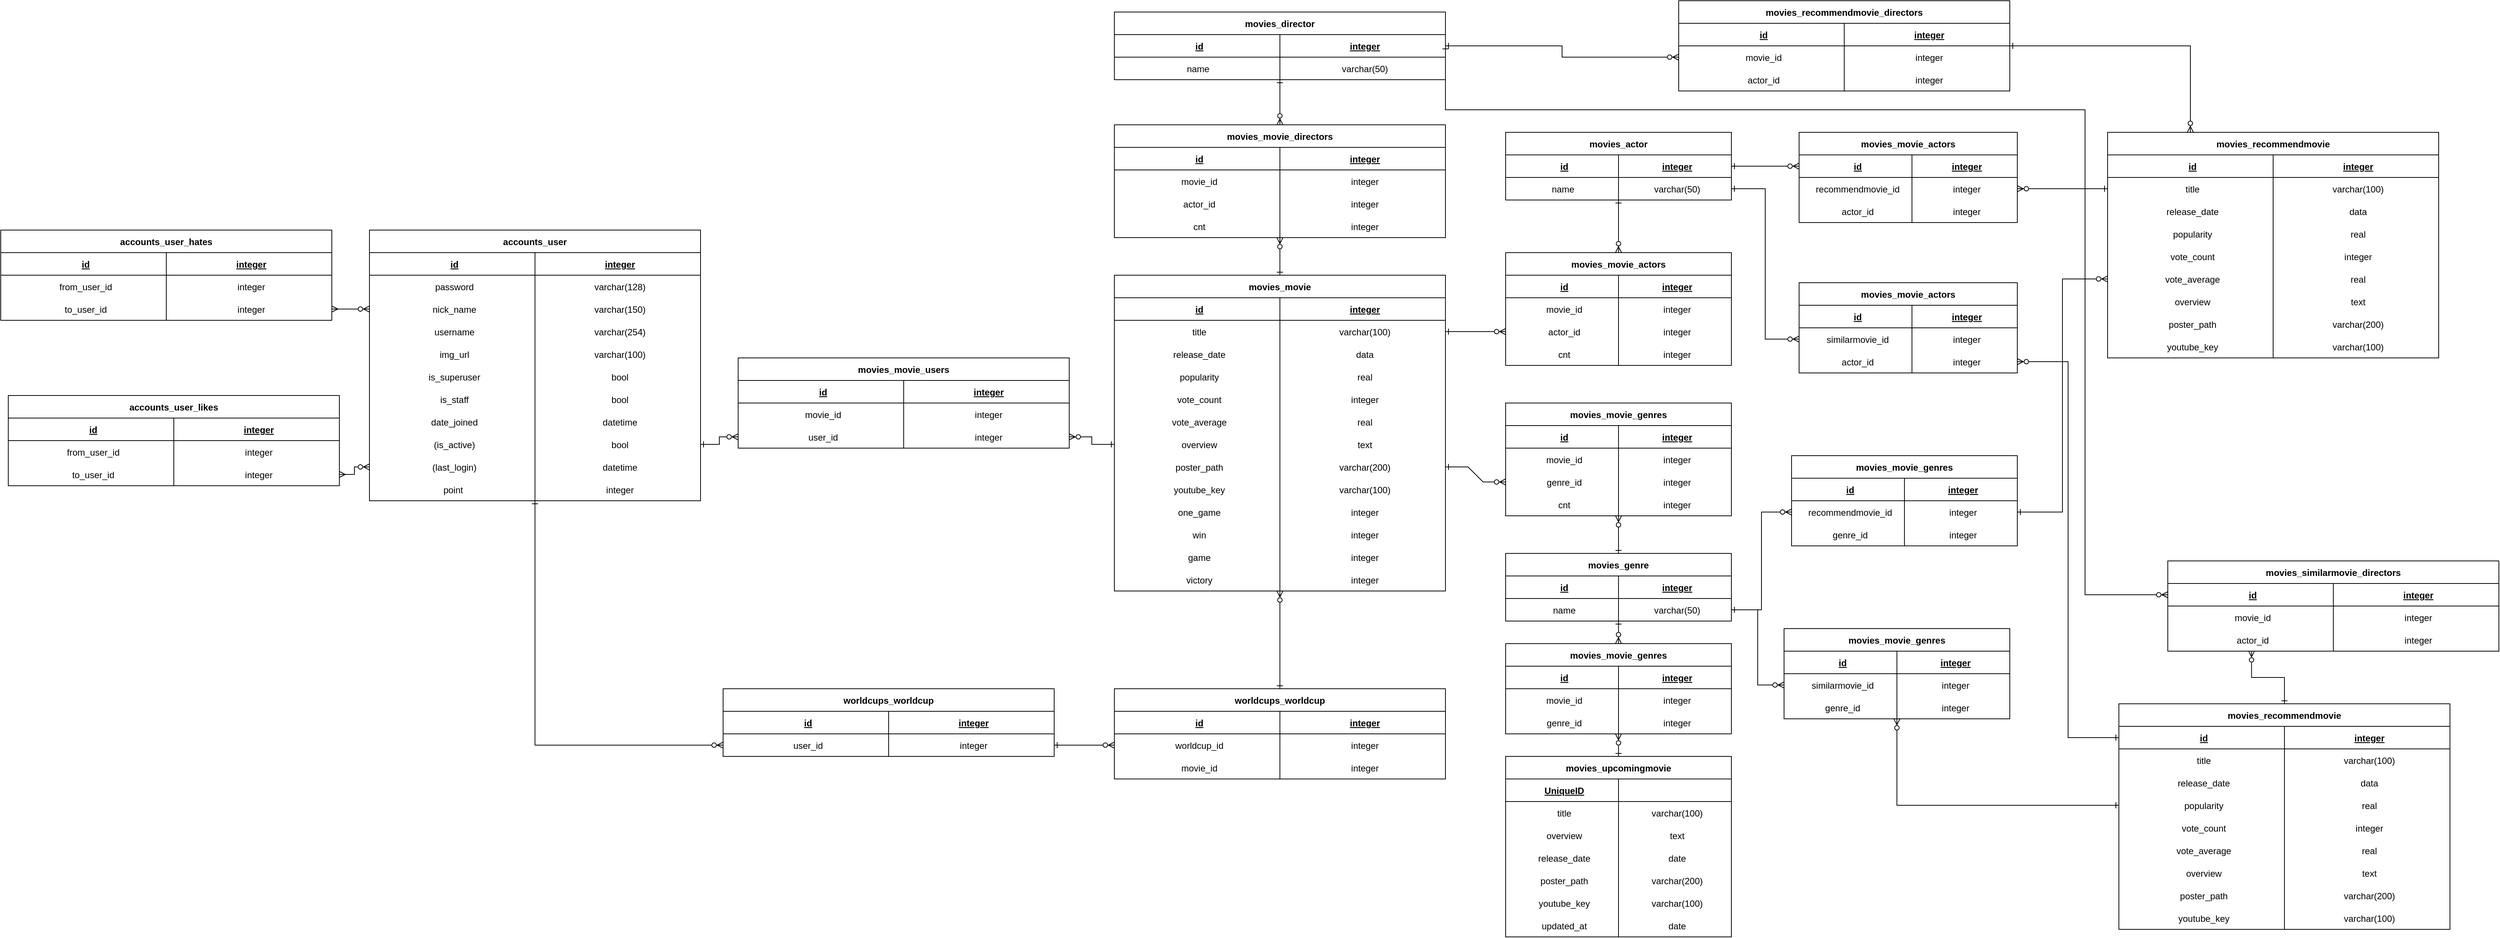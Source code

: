 <mxfile version="20.5.3" type="github">
  <diagram id="R2lEEEUBdFMjLlhIrx00" name="Page-1">
    <mxGraphModel dx="4174" dy="1902" grid="1" gridSize="10" guides="1" tooltips="1" connect="1" arrows="1" fold="1" page="1" pageScale="1" pageWidth="850" pageHeight="1100" math="0" shadow="0" extFonts="Permanent Marker^https://fonts.googleapis.com/css?family=Permanent+Marker">
      <root>
        <mxCell id="0" />
        <mxCell id="1" parent="0" />
        <mxCell id="wosdfRWx6zkEePOzTKCg-92" value="movies_movie" style="shape=table;startSize=30;container=1;collapsible=1;childLayout=tableLayout;fixedRows=1;rowLines=0;fontStyle=1;align=center;resizeLast=1;" parent="1" vertex="1">
          <mxGeometry x="-280" y="220" width="440" height="420" as="geometry">
            <mxRectangle x="-280" y="220" width="120" height="30" as="alternateBounds" />
          </mxGeometry>
        </mxCell>
        <mxCell id="wosdfRWx6zkEePOzTKCg-93" value="" style="shape=partialRectangle;collapsible=0;dropTarget=0;pointerEvents=0;fillColor=none;points=[[0,0.5],[1,0.5]];portConstraint=eastwest;top=0;left=0;right=0;bottom=1;align=center;" parent="wosdfRWx6zkEePOzTKCg-92" vertex="1">
          <mxGeometry y="30" width="440" height="30" as="geometry" />
        </mxCell>
        <mxCell id="wosdfRWx6zkEePOzTKCg-95" value="id" style="shape=partialRectangle;overflow=hidden;connectable=0;fillColor=none;top=0;left=0;bottom=0;right=0;align=center;spacingLeft=6;fontStyle=5;" parent="wosdfRWx6zkEePOzTKCg-93" vertex="1">
          <mxGeometry width="220" height="30" as="geometry">
            <mxRectangle width="220" height="30" as="alternateBounds" />
          </mxGeometry>
        </mxCell>
        <mxCell id="wosdfRWx6zkEePOzTKCg-124" value="integer" style="shape=partialRectangle;overflow=hidden;connectable=0;fillColor=none;top=0;left=0;bottom=0;right=0;align=center;spacingLeft=6;fontStyle=5;" parent="wosdfRWx6zkEePOzTKCg-93" vertex="1">
          <mxGeometry x="220" width="220" height="30" as="geometry">
            <mxRectangle width="220" height="30" as="alternateBounds" />
          </mxGeometry>
        </mxCell>
        <mxCell id="wosdfRWx6zkEePOzTKCg-96" value="" style="shape=partialRectangle;collapsible=0;dropTarget=0;pointerEvents=0;fillColor=none;points=[[0,0.5],[1,0.5]];portConstraint=eastwest;top=0;left=0;right=0;bottom=0;align=center;" parent="wosdfRWx6zkEePOzTKCg-92" vertex="1">
          <mxGeometry y="60" width="440" height="30" as="geometry" />
        </mxCell>
        <mxCell id="wosdfRWx6zkEePOzTKCg-98" value="title" style="shape=partialRectangle;overflow=hidden;connectable=0;fillColor=none;top=0;left=0;bottom=0;right=0;align=center;spacingLeft=6;" parent="wosdfRWx6zkEePOzTKCg-96" vertex="1">
          <mxGeometry width="220" height="30" as="geometry">
            <mxRectangle width="220" height="30" as="alternateBounds" />
          </mxGeometry>
        </mxCell>
        <mxCell id="wosdfRWx6zkEePOzTKCg-125" value="varchar(100)" style="shape=partialRectangle;overflow=hidden;connectable=0;fillColor=none;top=0;left=0;bottom=0;right=0;align=center;spacingLeft=6;" parent="wosdfRWx6zkEePOzTKCg-96" vertex="1">
          <mxGeometry x="220" width="220" height="30" as="geometry">
            <mxRectangle width="220" height="30" as="alternateBounds" />
          </mxGeometry>
        </mxCell>
        <mxCell id="wosdfRWx6zkEePOzTKCg-99" value="" style="shape=partialRectangle;collapsible=0;dropTarget=0;pointerEvents=0;fillColor=none;points=[[0,0.5],[1,0.5]];portConstraint=eastwest;top=0;left=0;right=0;bottom=0;align=center;" parent="wosdfRWx6zkEePOzTKCg-92" vertex="1">
          <mxGeometry y="90" width="440" height="30" as="geometry" />
        </mxCell>
        <mxCell id="wosdfRWx6zkEePOzTKCg-101" value="release_date" style="shape=partialRectangle;overflow=hidden;connectable=0;fillColor=none;top=0;left=0;bottom=0;right=0;align=center;spacingLeft=6;" parent="wosdfRWx6zkEePOzTKCg-99" vertex="1">
          <mxGeometry width="220" height="30" as="geometry">
            <mxRectangle width="220" height="30" as="alternateBounds" />
          </mxGeometry>
        </mxCell>
        <mxCell id="wosdfRWx6zkEePOzTKCg-126" value="data" style="shape=partialRectangle;overflow=hidden;connectable=0;fillColor=none;top=0;left=0;bottom=0;right=0;align=center;spacingLeft=6;" parent="wosdfRWx6zkEePOzTKCg-99" vertex="1">
          <mxGeometry x="220" width="220" height="30" as="geometry">
            <mxRectangle width="220" height="30" as="alternateBounds" />
          </mxGeometry>
        </mxCell>
        <mxCell id="wosdfRWx6zkEePOzTKCg-142" style="shape=partialRectangle;collapsible=0;dropTarget=0;pointerEvents=0;fillColor=none;points=[[0,0.5],[1,0.5]];portConstraint=eastwest;top=0;left=0;right=0;bottom=0;align=center;" parent="wosdfRWx6zkEePOzTKCg-92" vertex="1">
          <mxGeometry y="120" width="440" height="30" as="geometry" />
        </mxCell>
        <mxCell id="wosdfRWx6zkEePOzTKCg-143" value="popularity" style="shape=partialRectangle;overflow=hidden;connectable=0;fillColor=none;top=0;left=0;bottom=0;right=0;align=center;spacingLeft=6;" parent="wosdfRWx6zkEePOzTKCg-142" vertex="1">
          <mxGeometry width="220" height="30" as="geometry">
            <mxRectangle width="220" height="30" as="alternateBounds" />
          </mxGeometry>
        </mxCell>
        <mxCell id="wosdfRWx6zkEePOzTKCg-144" value="real" style="shape=partialRectangle;overflow=hidden;connectable=0;fillColor=none;top=0;left=0;bottom=0;right=0;align=center;spacingLeft=6;" parent="wosdfRWx6zkEePOzTKCg-142" vertex="1">
          <mxGeometry x="220" width="220" height="30" as="geometry">
            <mxRectangle width="220" height="30" as="alternateBounds" />
          </mxGeometry>
        </mxCell>
        <mxCell id="wosdfRWx6zkEePOzTKCg-139" style="shape=partialRectangle;collapsible=0;dropTarget=0;pointerEvents=0;fillColor=none;points=[[0,0.5],[1,0.5]];portConstraint=eastwest;top=0;left=0;right=0;bottom=0;align=center;" parent="wosdfRWx6zkEePOzTKCg-92" vertex="1">
          <mxGeometry y="150" width="440" height="30" as="geometry" />
        </mxCell>
        <mxCell id="wosdfRWx6zkEePOzTKCg-140" value="vote_count" style="shape=partialRectangle;overflow=hidden;connectable=0;fillColor=none;top=0;left=0;bottom=0;right=0;align=center;spacingLeft=6;" parent="wosdfRWx6zkEePOzTKCg-139" vertex="1">
          <mxGeometry width="220" height="30" as="geometry">
            <mxRectangle width="220" height="30" as="alternateBounds" />
          </mxGeometry>
        </mxCell>
        <mxCell id="wosdfRWx6zkEePOzTKCg-141" value="integer" style="shape=partialRectangle;overflow=hidden;connectable=0;fillColor=none;top=0;left=0;bottom=0;right=0;align=center;spacingLeft=6;" parent="wosdfRWx6zkEePOzTKCg-139" vertex="1">
          <mxGeometry x="220" width="220" height="30" as="geometry">
            <mxRectangle width="220" height="30" as="alternateBounds" />
          </mxGeometry>
        </mxCell>
        <mxCell id="wosdfRWx6zkEePOzTKCg-136" style="shape=partialRectangle;collapsible=0;dropTarget=0;pointerEvents=0;fillColor=none;points=[[0,0.5],[1,0.5]];portConstraint=eastwest;top=0;left=0;right=0;bottom=0;align=center;" parent="wosdfRWx6zkEePOzTKCg-92" vertex="1">
          <mxGeometry y="180" width="440" height="30" as="geometry" />
        </mxCell>
        <mxCell id="wosdfRWx6zkEePOzTKCg-137" value="vote_average" style="shape=partialRectangle;overflow=hidden;connectable=0;fillColor=none;top=0;left=0;bottom=0;right=0;align=center;spacingLeft=6;" parent="wosdfRWx6zkEePOzTKCg-136" vertex="1">
          <mxGeometry width="220" height="30" as="geometry">
            <mxRectangle width="220" height="30" as="alternateBounds" />
          </mxGeometry>
        </mxCell>
        <mxCell id="wosdfRWx6zkEePOzTKCg-138" value="real" style="shape=partialRectangle;overflow=hidden;connectable=0;fillColor=none;top=0;left=0;bottom=0;right=0;align=center;spacingLeft=6;" parent="wosdfRWx6zkEePOzTKCg-136" vertex="1">
          <mxGeometry x="220" width="220" height="30" as="geometry">
            <mxRectangle width="220" height="30" as="alternateBounds" />
          </mxGeometry>
        </mxCell>
        <mxCell id="wosdfRWx6zkEePOzTKCg-133" style="shape=partialRectangle;collapsible=0;dropTarget=0;pointerEvents=0;fillColor=none;points=[[0,0.5],[1,0.5]];portConstraint=eastwest;top=0;left=0;right=0;bottom=0;align=center;" parent="wosdfRWx6zkEePOzTKCg-92" vertex="1">
          <mxGeometry y="210" width="440" height="30" as="geometry" />
        </mxCell>
        <mxCell id="wosdfRWx6zkEePOzTKCg-134" value="overview" style="shape=partialRectangle;overflow=hidden;connectable=0;fillColor=none;top=0;left=0;bottom=0;right=0;align=center;spacingLeft=6;" parent="wosdfRWx6zkEePOzTKCg-133" vertex="1">
          <mxGeometry width="220" height="30" as="geometry">
            <mxRectangle width="220" height="30" as="alternateBounds" />
          </mxGeometry>
        </mxCell>
        <mxCell id="wosdfRWx6zkEePOzTKCg-135" value="text" style="shape=partialRectangle;overflow=hidden;connectable=0;fillColor=none;top=0;left=0;bottom=0;right=0;align=center;spacingLeft=6;" parent="wosdfRWx6zkEePOzTKCg-133" vertex="1">
          <mxGeometry x="220" width="220" height="30" as="geometry">
            <mxRectangle width="220" height="30" as="alternateBounds" />
          </mxGeometry>
        </mxCell>
        <mxCell id="wosdfRWx6zkEePOzTKCg-130" style="shape=partialRectangle;collapsible=0;dropTarget=0;pointerEvents=0;fillColor=none;points=[[0,0.5],[1,0.5]];portConstraint=eastwest;top=0;left=0;right=0;bottom=0;align=center;" parent="wosdfRWx6zkEePOzTKCg-92" vertex="1">
          <mxGeometry y="240" width="440" height="30" as="geometry" />
        </mxCell>
        <mxCell id="wosdfRWx6zkEePOzTKCg-131" value="poster_path" style="shape=partialRectangle;overflow=hidden;connectable=0;fillColor=none;top=0;left=0;bottom=0;right=0;align=center;spacingLeft=6;" parent="wosdfRWx6zkEePOzTKCg-130" vertex="1">
          <mxGeometry width="220" height="30" as="geometry">
            <mxRectangle width="220" height="30" as="alternateBounds" />
          </mxGeometry>
        </mxCell>
        <mxCell id="wosdfRWx6zkEePOzTKCg-132" value="varchar(200)" style="shape=partialRectangle;overflow=hidden;connectable=0;fillColor=none;top=0;left=0;bottom=0;right=0;align=center;spacingLeft=6;" parent="wosdfRWx6zkEePOzTKCg-130" vertex="1">
          <mxGeometry x="220" width="220" height="30" as="geometry">
            <mxRectangle width="220" height="30" as="alternateBounds" />
          </mxGeometry>
        </mxCell>
        <mxCell id="MdB52Bp70UB2hFAhH0yQ-1" style="shape=partialRectangle;collapsible=0;dropTarget=0;pointerEvents=0;fillColor=none;points=[[0,0.5],[1,0.5]];portConstraint=eastwest;top=0;left=0;right=0;bottom=0;align=center;" parent="wosdfRWx6zkEePOzTKCg-92" vertex="1">
          <mxGeometry y="270" width="440" height="30" as="geometry" />
        </mxCell>
        <mxCell id="MdB52Bp70UB2hFAhH0yQ-2" value="youtube_key" style="shape=partialRectangle;overflow=hidden;connectable=0;fillColor=none;top=0;left=0;bottom=0;right=0;align=center;spacingLeft=6;" parent="MdB52Bp70UB2hFAhH0yQ-1" vertex="1">
          <mxGeometry width="220" height="30" as="geometry">
            <mxRectangle width="220" height="30" as="alternateBounds" />
          </mxGeometry>
        </mxCell>
        <mxCell id="MdB52Bp70UB2hFAhH0yQ-3" value="varchar(100)" style="shape=partialRectangle;overflow=hidden;connectable=0;fillColor=none;top=0;left=0;bottom=0;right=0;align=center;spacingLeft=6;" parent="MdB52Bp70UB2hFAhH0yQ-1" vertex="1">
          <mxGeometry x="220" width="220" height="30" as="geometry">
            <mxRectangle width="220" height="30" as="alternateBounds" />
          </mxGeometry>
        </mxCell>
        <mxCell id="9pfs1jPMmElSbeT3NgIh-55" style="shape=partialRectangle;collapsible=0;dropTarget=0;pointerEvents=0;fillColor=none;points=[[0,0.5],[1,0.5]];portConstraint=eastwest;top=0;left=0;right=0;bottom=0;align=center;" vertex="1" parent="wosdfRWx6zkEePOzTKCg-92">
          <mxGeometry y="300" width="440" height="30" as="geometry" />
        </mxCell>
        <mxCell id="9pfs1jPMmElSbeT3NgIh-56" value="one_game" style="shape=partialRectangle;overflow=hidden;connectable=0;fillColor=none;top=0;left=0;bottom=0;right=0;align=center;spacingLeft=6;" vertex="1" parent="9pfs1jPMmElSbeT3NgIh-55">
          <mxGeometry width="220" height="30" as="geometry">
            <mxRectangle width="220" height="30" as="alternateBounds" />
          </mxGeometry>
        </mxCell>
        <mxCell id="9pfs1jPMmElSbeT3NgIh-57" value="integer" style="shape=partialRectangle;overflow=hidden;connectable=0;fillColor=none;top=0;left=0;bottom=0;right=0;align=center;spacingLeft=6;" vertex="1" parent="9pfs1jPMmElSbeT3NgIh-55">
          <mxGeometry x="220" width="220" height="30" as="geometry">
            <mxRectangle width="220" height="30" as="alternateBounds" />
          </mxGeometry>
        </mxCell>
        <mxCell id="9pfs1jPMmElSbeT3NgIh-58" style="shape=partialRectangle;collapsible=0;dropTarget=0;pointerEvents=0;fillColor=none;points=[[0,0.5],[1,0.5]];portConstraint=eastwest;top=0;left=0;right=0;bottom=0;align=center;" vertex="1" parent="wosdfRWx6zkEePOzTKCg-92">
          <mxGeometry y="330" width="440" height="30" as="geometry" />
        </mxCell>
        <mxCell id="9pfs1jPMmElSbeT3NgIh-59" value="win" style="shape=partialRectangle;overflow=hidden;connectable=0;fillColor=none;top=0;left=0;bottom=0;right=0;align=center;spacingLeft=6;" vertex="1" parent="9pfs1jPMmElSbeT3NgIh-58">
          <mxGeometry width="220" height="30" as="geometry">
            <mxRectangle width="220" height="30" as="alternateBounds" />
          </mxGeometry>
        </mxCell>
        <mxCell id="9pfs1jPMmElSbeT3NgIh-60" value="integer" style="shape=partialRectangle;overflow=hidden;connectable=0;fillColor=none;top=0;left=0;bottom=0;right=0;align=center;spacingLeft=6;" vertex="1" parent="9pfs1jPMmElSbeT3NgIh-58">
          <mxGeometry x="220" width="220" height="30" as="geometry">
            <mxRectangle width="220" height="30" as="alternateBounds" />
          </mxGeometry>
        </mxCell>
        <mxCell id="9pfs1jPMmElSbeT3NgIh-67" style="shape=partialRectangle;collapsible=0;dropTarget=0;pointerEvents=0;fillColor=none;points=[[0,0.5],[1,0.5]];portConstraint=eastwest;top=0;left=0;right=0;bottom=0;align=center;" vertex="1" parent="wosdfRWx6zkEePOzTKCg-92">
          <mxGeometry y="360" width="440" height="30" as="geometry" />
        </mxCell>
        <mxCell id="9pfs1jPMmElSbeT3NgIh-68" value="game" style="shape=partialRectangle;overflow=hidden;connectable=0;fillColor=none;top=0;left=0;bottom=0;right=0;align=center;spacingLeft=6;" vertex="1" parent="9pfs1jPMmElSbeT3NgIh-67">
          <mxGeometry width="220" height="30" as="geometry">
            <mxRectangle width="220" height="30" as="alternateBounds" />
          </mxGeometry>
        </mxCell>
        <mxCell id="9pfs1jPMmElSbeT3NgIh-69" value="integer" style="shape=partialRectangle;overflow=hidden;connectable=0;fillColor=none;top=0;left=0;bottom=0;right=0;align=center;spacingLeft=6;" vertex="1" parent="9pfs1jPMmElSbeT3NgIh-67">
          <mxGeometry x="220" width="220" height="30" as="geometry">
            <mxRectangle width="220" height="30" as="alternateBounds" />
          </mxGeometry>
        </mxCell>
        <mxCell id="9pfs1jPMmElSbeT3NgIh-64" style="shape=partialRectangle;collapsible=0;dropTarget=0;pointerEvents=0;fillColor=none;points=[[0,0.5],[1,0.5]];portConstraint=eastwest;top=0;left=0;right=0;bottom=0;align=center;" vertex="1" parent="wosdfRWx6zkEePOzTKCg-92">
          <mxGeometry y="390" width="440" height="30" as="geometry" />
        </mxCell>
        <mxCell id="9pfs1jPMmElSbeT3NgIh-65" value="victory" style="shape=partialRectangle;overflow=hidden;connectable=0;fillColor=none;top=0;left=0;bottom=0;right=0;align=center;spacingLeft=6;" vertex="1" parent="9pfs1jPMmElSbeT3NgIh-64">
          <mxGeometry width="220" height="30" as="geometry">
            <mxRectangle width="220" height="30" as="alternateBounds" />
          </mxGeometry>
        </mxCell>
        <mxCell id="9pfs1jPMmElSbeT3NgIh-66" value="integer" style="shape=partialRectangle;overflow=hidden;connectable=0;fillColor=none;top=0;left=0;bottom=0;right=0;align=center;spacingLeft=6;" vertex="1" parent="9pfs1jPMmElSbeT3NgIh-64">
          <mxGeometry x="220" width="220" height="30" as="geometry">
            <mxRectangle width="220" height="30" as="alternateBounds" />
          </mxGeometry>
        </mxCell>
        <mxCell id="9pfs1jPMmElSbeT3NgIh-53" style="rounded=0;orthogonalLoop=1;jettySize=auto;html=1;startArrow=ERone;startFill=0;endArrow=ERzeroToMany;endFill=0;entryX=0.5;entryY=0;entryDx=0;entryDy=0;" edge="1" parent="1" source="wosdfRWx6zkEePOzTKCg-102" target="9pfs1jPMmElSbeT3NgIh-39">
          <mxGeometry relative="1" as="geometry" />
        </mxCell>
        <mxCell id="9pfs1jPMmElSbeT3NgIh-189" style="edgeStyle=orthogonalEdgeStyle;rounded=0;orthogonalLoop=1;jettySize=auto;html=1;entryX=0;entryY=0.5;entryDx=0;entryDy=0;startArrow=ERone;startFill=0;endArrow=ERzeroToMany;endFill=0;exitX=1;exitY=0.5;exitDx=0;exitDy=0;" edge="1" parent="1" source="wosdfRWx6zkEePOzTKCg-106" target="9pfs1jPMmElSbeT3NgIh-183">
          <mxGeometry relative="1" as="geometry" />
        </mxCell>
        <mxCell id="9pfs1jPMmElSbeT3NgIh-197" style="edgeStyle=orthogonalEdgeStyle;rounded=0;orthogonalLoop=1;jettySize=auto;html=1;entryX=0;entryY=0.5;entryDx=0;entryDy=0;startArrow=ERone;startFill=0;endArrow=ERzeroToMany;endFill=0;exitX=1;exitY=0.5;exitDx=0;exitDy=0;" edge="1" parent="1" source="wosdfRWx6zkEePOzTKCg-106" target="9pfs1jPMmElSbeT3NgIh-173">
          <mxGeometry relative="1" as="geometry" />
        </mxCell>
        <mxCell id="wosdfRWx6zkEePOzTKCg-102" value="movies_genre" style="shape=table;startSize=30;container=1;collapsible=1;childLayout=tableLayout;fixedRows=1;rowLines=0;fontStyle=1;align=center;resizeLast=1;" parent="1" vertex="1">
          <mxGeometry x="240" y="590" width="300" height="90" as="geometry" />
        </mxCell>
        <mxCell id="wosdfRWx6zkEePOzTKCg-103" value="" style="shape=partialRectangle;collapsible=0;dropTarget=0;pointerEvents=0;fillColor=none;points=[[0,0.5],[1,0.5]];portConstraint=eastwest;top=0;left=0;right=0;bottom=1;align=center;" parent="wosdfRWx6zkEePOzTKCg-102" vertex="1">
          <mxGeometry y="30" width="300" height="30" as="geometry" />
        </mxCell>
        <mxCell id="wosdfRWx6zkEePOzTKCg-105" value="id" style="shape=partialRectangle;overflow=hidden;connectable=0;fillColor=none;top=0;left=0;bottom=0;right=0;align=center;spacingLeft=6;fontStyle=5;" parent="wosdfRWx6zkEePOzTKCg-103" vertex="1">
          <mxGeometry width="150" height="30" as="geometry">
            <mxRectangle width="150" height="30" as="alternateBounds" />
          </mxGeometry>
        </mxCell>
        <mxCell id="wosdfRWx6zkEePOzTKCg-119" value="integer" style="shape=partialRectangle;overflow=hidden;connectable=0;fillColor=none;top=0;left=0;bottom=0;right=0;align=center;spacingLeft=6;fontStyle=5;" parent="wosdfRWx6zkEePOzTKCg-103" vertex="1">
          <mxGeometry x="150" width="150" height="30" as="geometry">
            <mxRectangle width="150" height="30" as="alternateBounds" />
          </mxGeometry>
        </mxCell>
        <mxCell id="wosdfRWx6zkEePOzTKCg-106" value="" style="shape=partialRectangle;collapsible=0;dropTarget=0;pointerEvents=0;fillColor=none;points=[[0,0.5],[1,0.5]];portConstraint=eastwest;top=0;left=0;right=0;bottom=0;align=center;" parent="wosdfRWx6zkEePOzTKCg-102" vertex="1">
          <mxGeometry y="60" width="300" height="30" as="geometry" />
        </mxCell>
        <mxCell id="wosdfRWx6zkEePOzTKCg-108" value="name" style="shape=partialRectangle;overflow=hidden;connectable=0;fillColor=none;top=0;left=0;bottom=0;right=0;align=center;spacingLeft=6;" parent="wosdfRWx6zkEePOzTKCg-106" vertex="1">
          <mxGeometry width="150" height="30" as="geometry">
            <mxRectangle width="150" height="30" as="alternateBounds" />
          </mxGeometry>
        </mxCell>
        <mxCell id="wosdfRWx6zkEePOzTKCg-120" value="varchar(50)" style="shape=partialRectangle;overflow=hidden;connectable=0;fillColor=none;top=0;left=0;bottom=0;right=0;align=center;spacingLeft=6;" parent="wosdfRWx6zkEePOzTKCg-106" vertex="1">
          <mxGeometry x="150" width="150" height="30" as="geometry">
            <mxRectangle width="150" height="30" as="alternateBounds" />
          </mxGeometry>
        </mxCell>
        <mxCell id="wosdfRWx6zkEePOzTKCg-112" value="movies_movie_genres" style="shape=table;startSize=30;container=1;collapsible=1;childLayout=tableLayout;fixedRows=1;rowLines=0;fontStyle=1;align=center;resizeLast=1;" parent="1" vertex="1">
          <mxGeometry x="240" y="390" width="300" height="150" as="geometry" />
        </mxCell>
        <mxCell id="wosdfRWx6zkEePOzTKCg-113" value="" style="shape=partialRectangle;collapsible=0;dropTarget=0;pointerEvents=0;fillColor=none;points=[[0,0.5],[1,0.5]];portConstraint=eastwest;top=0;left=0;right=0;bottom=1;align=center;" parent="wosdfRWx6zkEePOzTKCg-112" vertex="1">
          <mxGeometry y="30" width="300" height="30" as="geometry" />
        </mxCell>
        <mxCell id="wosdfRWx6zkEePOzTKCg-115" value="id" style="shape=partialRectangle;overflow=hidden;connectable=0;fillColor=none;top=0;left=0;bottom=0;right=0;align=center;spacingLeft=6;fontStyle=5;" parent="wosdfRWx6zkEePOzTKCg-113" vertex="1">
          <mxGeometry width="150" height="30" as="geometry">
            <mxRectangle width="150" height="30" as="alternateBounds" />
          </mxGeometry>
        </mxCell>
        <mxCell id="wosdfRWx6zkEePOzTKCg-122" value="integer" style="shape=partialRectangle;overflow=hidden;connectable=0;fillColor=none;top=0;left=0;bottom=0;right=0;align=center;spacingLeft=6;fontStyle=5;" parent="wosdfRWx6zkEePOzTKCg-113" vertex="1">
          <mxGeometry x="150" width="150" height="30" as="geometry">
            <mxRectangle width="150" height="30" as="alternateBounds" />
          </mxGeometry>
        </mxCell>
        <mxCell id="wosdfRWx6zkEePOzTKCg-116" value="" style="shape=partialRectangle;collapsible=0;dropTarget=0;pointerEvents=0;fillColor=none;points=[[0,0.5],[1,0.5]];portConstraint=eastwest;top=0;left=0;right=0;bottom=0;align=center;" parent="wosdfRWx6zkEePOzTKCg-112" vertex="1">
          <mxGeometry y="60" width="300" height="30" as="geometry" />
        </mxCell>
        <mxCell id="wosdfRWx6zkEePOzTKCg-118" value="movie_id" style="shape=partialRectangle;overflow=hidden;connectable=0;fillColor=none;top=0;left=0;bottom=0;right=0;align=center;spacingLeft=6;" parent="wosdfRWx6zkEePOzTKCg-116" vertex="1">
          <mxGeometry width="150" height="30" as="geometry">
            <mxRectangle width="150" height="30" as="alternateBounds" />
          </mxGeometry>
        </mxCell>
        <mxCell id="wosdfRWx6zkEePOzTKCg-123" value="integer" style="shape=partialRectangle;overflow=hidden;connectable=0;fillColor=none;top=0;left=0;bottom=0;right=0;align=center;spacingLeft=6;" parent="wosdfRWx6zkEePOzTKCg-116" vertex="1">
          <mxGeometry x="150" width="150" height="30" as="geometry">
            <mxRectangle width="150" height="30" as="alternateBounds" />
          </mxGeometry>
        </mxCell>
        <mxCell id="wosdfRWx6zkEePOzTKCg-145" style="shape=partialRectangle;collapsible=0;dropTarget=0;pointerEvents=0;fillColor=none;points=[[0,0.5],[1,0.5]];portConstraint=eastwest;top=0;left=0;right=0;bottom=0;align=center;" parent="wosdfRWx6zkEePOzTKCg-112" vertex="1">
          <mxGeometry y="90" width="300" height="30" as="geometry" />
        </mxCell>
        <mxCell id="wosdfRWx6zkEePOzTKCg-146" value="genre_id" style="shape=partialRectangle;overflow=hidden;connectable=0;fillColor=none;top=0;left=0;bottom=0;right=0;align=center;spacingLeft=6;" parent="wosdfRWx6zkEePOzTKCg-145" vertex="1">
          <mxGeometry width="150" height="30" as="geometry">
            <mxRectangle width="150" height="30" as="alternateBounds" />
          </mxGeometry>
        </mxCell>
        <mxCell id="wosdfRWx6zkEePOzTKCg-147" value="integer" style="shape=partialRectangle;overflow=hidden;connectable=0;fillColor=none;top=0;left=0;bottom=0;right=0;align=center;spacingLeft=6;" parent="wosdfRWx6zkEePOzTKCg-145" vertex="1">
          <mxGeometry x="150" width="150" height="30" as="geometry">
            <mxRectangle width="150" height="30" as="alternateBounds" />
          </mxGeometry>
        </mxCell>
        <mxCell id="9pfs1jPMmElSbeT3NgIh-4" style="shape=partialRectangle;collapsible=0;dropTarget=0;pointerEvents=0;fillColor=none;points=[[0,0.5],[1,0.5]];portConstraint=eastwest;top=0;left=0;right=0;bottom=0;align=center;" vertex="1" parent="wosdfRWx6zkEePOzTKCg-112">
          <mxGeometry y="120" width="300" height="30" as="geometry" />
        </mxCell>
        <mxCell id="9pfs1jPMmElSbeT3NgIh-5" value="cnt" style="shape=partialRectangle;overflow=hidden;connectable=0;fillColor=none;top=0;left=0;bottom=0;right=0;align=center;spacingLeft=6;" vertex="1" parent="9pfs1jPMmElSbeT3NgIh-4">
          <mxGeometry width="150" height="30" as="geometry">
            <mxRectangle width="150" height="30" as="alternateBounds" />
          </mxGeometry>
        </mxCell>
        <mxCell id="9pfs1jPMmElSbeT3NgIh-6" value="integer" style="shape=partialRectangle;overflow=hidden;connectable=0;fillColor=none;top=0;left=0;bottom=0;right=0;align=center;spacingLeft=6;" vertex="1" parent="9pfs1jPMmElSbeT3NgIh-4">
          <mxGeometry x="150" width="150" height="30" as="geometry">
            <mxRectangle width="150" height="30" as="alternateBounds" />
          </mxGeometry>
        </mxCell>
        <mxCell id="wosdfRWx6zkEePOzTKCg-91" value="" style="edgeStyle=orthogonalEdgeStyle;endArrow=ERzeroToMany;startArrow=ERone;endFill=1;startFill=0;rounded=0;align=center;exitX=0.5;exitY=0;exitDx=0;exitDy=0;entryX=0.5;entryY=1;entryDx=0;entryDy=0;" parent="1" source="wosdfRWx6zkEePOzTKCg-102" target="wosdfRWx6zkEePOzTKCg-112" edge="1">
          <mxGeometry width="100" height="100" relative="1" as="geometry">
            <mxPoint x="290" y="255" as="sourcePoint" />
            <mxPoint x="350" y="230" as="targetPoint" />
          </mxGeometry>
        </mxCell>
        <mxCell id="wosdfRWx6zkEePOzTKCg-90" value="" style="edgeStyle=entityRelationEdgeStyle;endArrow=ERzeroToMany;startArrow=ERone;endFill=1;startFill=0;rounded=0;align=center;entryX=0;entryY=0.5;entryDx=0;entryDy=0;exitX=1;exitY=0.5;exitDx=0;exitDy=0;" parent="1" source="wosdfRWx6zkEePOzTKCg-130" target="wosdfRWx6zkEePOzTKCg-145" edge="1">
          <mxGeometry width="100" height="100" relative="1" as="geometry">
            <mxPoint x="330" y="820" as="sourcePoint" />
            <mxPoint x="230" y="920" as="targetPoint" />
          </mxGeometry>
        </mxCell>
        <mxCell id="9pfs1jPMmElSbeT3NgIh-164" style="edgeStyle=none;rounded=0;orthogonalLoop=1;jettySize=auto;html=1;entryX=0;entryY=0.5;entryDx=0;entryDy=0;startArrow=ERone;startFill=0;endArrow=ERzeroToMany;endFill=0;" edge="1" parent="1" source="wosdfRWx6zkEePOzTKCg-173" target="9pfs1jPMmElSbeT3NgIh-139">
          <mxGeometry relative="1" as="geometry" />
        </mxCell>
        <mxCell id="wosdfRWx6zkEePOzTKCg-173" value="movies_actor" style="shape=table;startSize=30;container=1;collapsible=1;childLayout=tableLayout;fixedRows=1;rowLines=0;fontStyle=1;align=center;resizeLast=1;" parent="1" vertex="1">
          <mxGeometry x="240" y="30" width="300" height="90" as="geometry" />
        </mxCell>
        <mxCell id="wosdfRWx6zkEePOzTKCg-174" value="" style="shape=partialRectangle;collapsible=0;dropTarget=0;pointerEvents=0;fillColor=none;points=[[0,0.5],[1,0.5]];portConstraint=eastwest;top=0;left=0;right=0;bottom=1;align=center;" parent="wosdfRWx6zkEePOzTKCg-173" vertex="1">
          <mxGeometry y="30" width="300" height="30" as="geometry" />
        </mxCell>
        <mxCell id="wosdfRWx6zkEePOzTKCg-175" value="id" style="shape=partialRectangle;overflow=hidden;connectable=0;fillColor=none;top=0;left=0;bottom=0;right=0;align=center;spacingLeft=6;fontStyle=5;" parent="wosdfRWx6zkEePOzTKCg-174" vertex="1">
          <mxGeometry width="150" height="30" as="geometry">
            <mxRectangle width="150" height="30" as="alternateBounds" />
          </mxGeometry>
        </mxCell>
        <mxCell id="wosdfRWx6zkEePOzTKCg-176" value="integer" style="shape=partialRectangle;overflow=hidden;connectable=0;fillColor=none;top=0;left=0;bottom=0;right=0;align=center;spacingLeft=6;fontStyle=5;" parent="wosdfRWx6zkEePOzTKCg-174" vertex="1">
          <mxGeometry x="150" width="150" height="30" as="geometry">
            <mxRectangle width="150" height="30" as="alternateBounds" />
          </mxGeometry>
        </mxCell>
        <mxCell id="wosdfRWx6zkEePOzTKCg-180" style="shape=partialRectangle;collapsible=0;dropTarget=0;pointerEvents=0;fillColor=none;points=[[0,0.5],[1,0.5]];portConstraint=eastwest;top=0;left=0;right=0;bottom=0;align=center;" parent="wosdfRWx6zkEePOzTKCg-173" vertex="1">
          <mxGeometry y="60" width="300" height="30" as="geometry" />
        </mxCell>
        <mxCell id="wosdfRWx6zkEePOzTKCg-181" value="name " style="shape=partialRectangle;overflow=hidden;connectable=0;fillColor=none;top=0;left=0;bottom=0;right=0;align=center;spacingLeft=6;" parent="wosdfRWx6zkEePOzTKCg-180" vertex="1">
          <mxGeometry width="150" height="30" as="geometry">
            <mxRectangle width="150" height="30" as="alternateBounds" />
          </mxGeometry>
        </mxCell>
        <mxCell id="wosdfRWx6zkEePOzTKCg-182" value="varchar(50)" style="shape=partialRectangle;overflow=hidden;connectable=0;fillColor=none;top=0;left=0;bottom=0;right=0;align=center;spacingLeft=6;" parent="wosdfRWx6zkEePOzTKCg-180" vertex="1">
          <mxGeometry x="150" width="150" height="30" as="geometry">
            <mxRectangle width="150" height="30" as="alternateBounds" />
          </mxGeometry>
        </mxCell>
        <mxCell id="wosdfRWx6zkEePOzTKCg-193" value="movies_movie_actors" style="shape=table;startSize=30;container=1;collapsible=1;childLayout=tableLayout;fixedRows=1;rowLines=0;fontStyle=1;align=center;resizeLast=1;" parent="1" vertex="1">
          <mxGeometry x="240" y="190" width="300" height="150" as="geometry" />
        </mxCell>
        <mxCell id="wosdfRWx6zkEePOzTKCg-194" value="" style="shape=partialRectangle;collapsible=0;dropTarget=0;pointerEvents=0;fillColor=none;points=[[0,0.5],[1,0.5]];portConstraint=eastwest;top=0;left=0;right=0;bottom=1;align=center;" parent="wosdfRWx6zkEePOzTKCg-193" vertex="1">
          <mxGeometry y="30" width="300" height="30" as="geometry" />
        </mxCell>
        <mxCell id="wosdfRWx6zkEePOzTKCg-195" value="id" style="shape=partialRectangle;overflow=hidden;connectable=0;fillColor=none;top=0;left=0;bottom=0;right=0;align=center;spacingLeft=6;fontStyle=5;" parent="wosdfRWx6zkEePOzTKCg-194" vertex="1">
          <mxGeometry width="150" height="30" as="geometry">
            <mxRectangle width="150" height="30" as="alternateBounds" />
          </mxGeometry>
        </mxCell>
        <mxCell id="wosdfRWx6zkEePOzTKCg-196" value="integer" style="shape=partialRectangle;overflow=hidden;connectable=0;fillColor=none;top=0;left=0;bottom=0;right=0;align=center;spacingLeft=6;fontStyle=5;" parent="wosdfRWx6zkEePOzTKCg-194" vertex="1">
          <mxGeometry x="150" width="150" height="30" as="geometry">
            <mxRectangle width="150" height="30" as="alternateBounds" />
          </mxGeometry>
        </mxCell>
        <mxCell id="wosdfRWx6zkEePOzTKCg-197" value="" style="shape=partialRectangle;collapsible=0;dropTarget=0;pointerEvents=0;fillColor=none;points=[[0,0.5],[1,0.5]];portConstraint=eastwest;top=0;left=0;right=0;bottom=0;align=center;" parent="wosdfRWx6zkEePOzTKCg-193" vertex="1">
          <mxGeometry y="60" width="300" height="30" as="geometry" />
        </mxCell>
        <mxCell id="wosdfRWx6zkEePOzTKCg-198" value="movie_id" style="shape=partialRectangle;overflow=hidden;connectable=0;fillColor=none;top=0;left=0;bottom=0;right=0;align=center;spacingLeft=6;" parent="wosdfRWx6zkEePOzTKCg-197" vertex="1">
          <mxGeometry width="150" height="30" as="geometry">
            <mxRectangle width="150" height="30" as="alternateBounds" />
          </mxGeometry>
        </mxCell>
        <mxCell id="wosdfRWx6zkEePOzTKCg-199" value="integer" style="shape=partialRectangle;overflow=hidden;connectable=0;fillColor=none;top=0;left=0;bottom=0;right=0;align=center;spacingLeft=6;" parent="wosdfRWx6zkEePOzTKCg-197" vertex="1">
          <mxGeometry x="150" width="150" height="30" as="geometry">
            <mxRectangle width="150" height="30" as="alternateBounds" />
          </mxGeometry>
        </mxCell>
        <mxCell id="wosdfRWx6zkEePOzTKCg-200" style="shape=partialRectangle;collapsible=0;dropTarget=0;pointerEvents=0;fillColor=none;points=[[0,0.5],[1,0.5]];portConstraint=eastwest;top=0;left=0;right=0;bottom=0;align=center;" parent="wosdfRWx6zkEePOzTKCg-193" vertex="1">
          <mxGeometry y="90" width="300" height="30" as="geometry" />
        </mxCell>
        <mxCell id="wosdfRWx6zkEePOzTKCg-201" value="actor_id" style="shape=partialRectangle;overflow=hidden;connectable=0;fillColor=none;top=0;left=0;bottom=0;right=0;align=center;spacingLeft=6;" parent="wosdfRWx6zkEePOzTKCg-200" vertex="1">
          <mxGeometry width="150" height="30" as="geometry">
            <mxRectangle width="150" height="30" as="alternateBounds" />
          </mxGeometry>
        </mxCell>
        <mxCell id="wosdfRWx6zkEePOzTKCg-202" value="integer" style="shape=partialRectangle;overflow=hidden;connectable=0;fillColor=none;top=0;left=0;bottom=0;right=0;align=center;spacingLeft=6;" parent="wosdfRWx6zkEePOzTKCg-200" vertex="1">
          <mxGeometry x="150" width="150" height="30" as="geometry">
            <mxRectangle width="150" height="30" as="alternateBounds" />
          </mxGeometry>
        </mxCell>
        <mxCell id="9pfs1jPMmElSbeT3NgIh-1" style="shape=partialRectangle;collapsible=0;dropTarget=0;pointerEvents=0;fillColor=none;points=[[0,0.5],[1,0.5]];portConstraint=eastwest;top=0;left=0;right=0;bottom=0;align=center;" vertex="1" parent="wosdfRWx6zkEePOzTKCg-193">
          <mxGeometry y="120" width="300" height="30" as="geometry" />
        </mxCell>
        <mxCell id="9pfs1jPMmElSbeT3NgIh-2" value="cnt" style="shape=partialRectangle;overflow=hidden;connectable=0;fillColor=none;top=0;left=0;bottom=0;right=0;align=center;spacingLeft=6;" vertex="1" parent="9pfs1jPMmElSbeT3NgIh-1">
          <mxGeometry width="150" height="30" as="geometry">
            <mxRectangle width="150" height="30" as="alternateBounds" />
          </mxGeometry>
        </mxCell>
        <mxCell id="9pfs1jPMmElSbeT3NgIh-3" value="integer" style="shape=partialRectangle;overflow=hidden;connectable=0;fillColor=none;top=0;left=0;bottom=0;right=0;align=center;spacingLeft=6;" vertex="1" parent="9pfs1jPMmElSbeT3NgIh-1">
          <mxGeometry x="150" width="150" height="30" as="geometry">
            <mxRectangle width="150" height="30" as="alternateBounds" />
          </mxGeometry>
        </mxCell>
        <mxCell id="wosdfRWx6zkEePOzTKCg-203" value="" style="edgeStyle=orthogonalEdgeStyle;orthogonalLoop=1;jettySize=auto;html=1;rounded=0;startArrow=ERone;startFill=0;endArrow=ERzeroToMany;endFill=0;entryX=0;entryY=0.5;entryDx=0;entryDy=0;exitX=1;exitY=0.5;exitDx=0;exitDy=0;" parent="1" source="wosdfRWx6zkEePOzTKCg-96" target="wosdfRWx6zkEePOzTKCg-200" edge="1">
          <mxGeometry width="80" relative="1" as="geometry">
            <mxPoint x="180" y="330" as="sourcePoint" />
            <mxPoint x="220" y="290" as="targetPoint" />
          </mxGeometry>
        </mxCell>
        <mxCell id="wosdfRWx6zkEePOzTKCg-205" value="" style="edgeStyle=orthogonalEdgeStyle;endArrow=ERzeroToMany;startArrow=ERone;endFill=1;startFill=0;rounded=0;align=center;exitX=0.5;exitY=1;exitDx=0;exitDy=0;entryX=0.5;entryY=0;entryDx=0;entryDy=0;" parent="1" source="wosdfRWx6zkEePOzTKCg-173" target="wosdfRWx6zkEePOzTKCg-193" edge="1">
          <mxGeometry width="100" height="100" relative="1" as="geometry">
            <mxPoint x="470" y="570" as="sourcePoint" />
            <mxPoint x="470" y="510" as="targetPoint" />
          </mxGeometry>
        </mxCell>
        <mxCell id="wosdfRWx6zkEePOzTKCg-222" value="movies_movie_directors" style="shape=table;startSize=30;container=1;collapsible=1;childLayout=tableLayout;fixedRows=1;rowLines=0;fontStyle=1;align=center;resizeLast=1;" parent="1" vertex="1">
          <mxGeometry x="-280" y="20" width="440" height="150" as="geometry" />
        </mxCell>
        <mxCell id="wosdfRWx6zkEePOzTKCg-223" value="" style="shape=partialRectangle;collapsible=0;dropTarget=0;pointerEvents=0;fillColor=none;points=[[0,0.5],[1,0.5]];portConstraint=eastwest;top=0;left=0;right=0;bottom=1;align=center;" parent="wosdfRWx6zkEePOzTKCg-222" vertex="1">
          <mxGeometry y="30" width="440" height="30" as="geometry" />
        </mxCell>
        <mxCell id="wosdfRWx6zkEePOzTKCg-224" value="id" style="shape=partialRectangle;overflow=hidden;connectable=0;fillColor=none;top=0;left=0;bottom=0;right=0;align=center;spacingLeft=6;fontStyle=5;" parent="wosdfRWx6zkEePOzTKCg-223" vertex="1">
          <mxGeometry width="220" height="30" as="geometry">
            <mxRectangle width="220" height="30" as="alternateBounds" />
          </mxGeometry>
        </mxCell>
        <mxCell id="wosdfRWx6zkEePOzTKCg-225" value="integer" style="shape=partialRectangle;overflow=hidden;connectable=0;fillColor=none;top=0;left=0;bottom=0;right=0;align=center;spacingLeft=6;fontStyle=5;" parent="wosdfRWx6zkEePOzTKCg-223" vertex="1">
          <mxGeometry x="220" width="220" height="30" as="geometry">
            <mxRectangle width="220" height="30" as="alternateBounds" />
          </mxGeometry>
        </mxCell>
        <mxCell id="wosdfRWx6zkEePOzTKCg-226" value="" style="shape=partialRectangle;collapsible=0;dropTarget=0;pointerEvents=0;fillColor=none;points=[[0,0.5],[1,0.5]];portConstraint=eastwest;top=0;left=0;right=0;bottom=0;align=center;" parent="wosdfRWx6zkEePOzTKCg-222" vertex="1">
          <mxGeometry y="60" width="440" height="30" as="geometry" />
        </mxCell>
        <mxCell id="wosdfRWx6zkEePOzTKCg-227" value="movie_id" style="shape=partialRectangle;overflow=hidden;connectable=0;fillColor=none;top=0;left=0;bottom=0;right=0;align=center;spacingLeft=6;" parent="wosdfRWx6zkEePOzTKCg-226" vertex="1">
          <mxGeometry width="220" height="30" as="geometry">
            <mxRectangle width="220" height="30" as="alternateBounds" />
          </mxGeometry>
        </mxCell>
        <mxCell id="wosdfRWx6zkEePOzTKCg-228" value="integer" style="shape=partialRectangle;overflow=hidden;connectable=0;fillColor=none;top=0;left=0;bottom=0;right=0;align=center;spacingLeft=6;" parent="wosdfRWx6zkEePOzTKCg-226" vertex="1">
          <mxGeometry x="220" width="220" height="30" as="geometry">
            <mxRectangle width="220" height="30" as="alternateBounds" />
          </mxGeometry>
        </mxCell>
        <mxCell id="wosdfRWx6zkEePOzTKCg-229" style="shape=partialRectangle;collapsible=0;dropTarget=0;pointerEvents=0;fillColor=none;points=[[0,0.5],[1,0.5]];portConstraint=eastwest;top=0;left=0;right=0;bottom=0;align=center;" parent="wosdfRWx6zkEePOzTKCg-222" vertex="1">
          <mxGeometry y="90" width="440" height="30" as="geometry" />
        </mxCell>
        <mxCell id="wosdfRWx6zkEePOzTKCg-230" value="actor_id" style="shape=partialRectangle;overflow=hidden;connectable=0;fillColor=none;top=0;left=0;bottom=0;right=0;align=center;spacingLeft=6;" parent="wosdfRWx6zkEePOzTKCg-229" vertex="1">
          <mxGeometry width="220" height="30" as="geometry">
            <mxRectangle width="220" height="30" as="alternateBounds" />
          </mxGeometry>
        </mxCell>
        <mxCell id="wosdfRWx6zkEePOzTKCg-231" value="integer" style="shape=partialRectangle;overflow=hidden;connectable=0;fillColor=none;top=0;left=0;bottom=0;right=0;align=center;spacingLeft=6;" parent="wosdfRWx6zkEePOzTKCg-229" vertex="1">
          <mxGeometry x="220" width="220" height="30" as="geometry">
            <mxRectangle width="220" height="30" as="alternateBounds" />
          </mxGeometry>
        </mxCell>
        <mxCell id="9pfs1jPMmElSbeT3NgIh-9" style="shape=partialRectangle;collapsible=0;dropTarget=0;pointerEvents=0;fillColor=none;points=[[0,0.5],[1,0.5]];portConstraint=eastwest;top=0;left=0;right=0;bottom=0;align=center;" vertex="1" parent="wosdfRWx6zkEePOzTKCg-222">
          <mxGeometry y="120" width="440" height="30" as="geometry" />
        </mxCell>
        <mxCell id="9pfs1jPMmElSbeT3NgIh-10" value="cnt" style="shape=partialRectangle;overflow=hidden;connectable=0;fillColor=none;top=0;left=0;bottom=0;right=0;align=center;spacingLeft=6;" vertex="1" parent="9pfs1jPMmElSbeT3NgIh-9">
          <mxGeometry width="220" height="30" as="geometry">
            <mxRectangle width="220" height="30" as="alternateBounds" />
          </mxGeometry>
        </mxCell>
        <mxCell id="9pfs1jPMmElSbeT3NgIh-11" value="integer" style="shape=partialRectangle;overflow=hidden;connectable=0;fillColor=none;top=0;left=0;bottom=0;right=0;align=center;spacingLeft=6;" vertex="1" parent="9pfs1jPMmElSbeT3NgIh-9">
          <mxGeometry x="220" width="220" height="30" as="geometry">
            <mxRectangle width="220" height="30" as="alternateBounds" />
          </mxGeometry>
        </mxCell>
        <mxCell id="wosdfRWx6zkEePOzTKCg-232" value="" style="orthogonalLoop=1;jettySize=auto;html=1;rounded=0;startArrow=ERone;startFill=0;endArrow=ERzeroToMany;endFill=0;exitX=0.5;exitY=0;exitDx=0;exitDy=0;" parent="1" source="wosdfRWx6zkEePOzTKCg-92" target="9pfs1jPMmElSbeT3NgIh-9" edge="1">
          <mxGeometry width="80" relative="1" as="geometry">
            <mxPoint x="-340" y="135.0" as="sourcePoint" />
            <mxPoint x="-280" y="100" as="targetPoint" />
          </mxGeometry>
        </mxCell>
        <mxCell id="wosdfRWx6zkEePOzTKCg-233" value="" style="endArrow=ERzeroToMany;startArrow=ERone;endFill=1;startFill=0;rounded=0;align=center;entryX=0.5;entryY=0;entryDx=0;entryDy=0;" parent="1" source="wosdfRWx6zkEePOzTKCg-234" target="wosdfRWx6zkEePOzTKCg-222" edge="1">
          <mxGeometry width="100" height="100" relative="1" as="geometry">
            <mxPoint x="-60" y="-100" as="sourcePoint" />
            <mxPoint x="-30" y="-415" as="targetPoint" />
          </mxGeometry>
        </mxCell>
        <mxCell id="9pfs1jPMmElSbeT3NgIh-212" style="edgeStyle=orthogonalEdgeStyle;rounded=0;orthogonalLoop=1;jettySize=auto;html=1;entryX=0;entryY=0.5;entryDx=0;entryDy=0;startArrow=ERone;startFill=0;endArrow=ERzeroToMany;endFill=0;" edge="1" parent="1" source="wosdfRWx6zkEePOzTKCg-234" target="9pfs1jPMmElSbeT3NgIh-203">
          <mxGeometry relative="1" as="geometry" />
        </mxCell>
        <mxCell id="9pfs1jPMmElSbeT3NgIh-227" style="edgeStyle=orthogonalEdgeStyle;rounded=0;orthogonalLoop=1;jettySize=auto;html=1;entryX=0;entryY=0.5;entryDx=0;entryDy=0;startArrow=ERone;startFill=0;endArrow=ERzeroToMany;endFill=0;exitX=1;exitY=0.5;exitDx=0;exitDy=0;" edge="1" parent="1" source="wosdfRWx6zkEePOzTKCg-235" target="9pfs1jPMmElSbeT3NgIh-215">
          <mxGeometry relative="1" as="geometry">
            <Array as="points">
              <mxPoint x="160" />
              <mxPoint x="1010" />
              <mxPoint x="1010" y="645" />
            </Array>
          </mxGeometry>
        </mxCell>
        <mxCell id="wosdfRWx6zkEePOzTKCg-234" value="movies_director" style="shape=table;startSize=30;container=1;collapsible=1;childLayout=tableLayout;fixedRows=1;rowLines=0;fontStyle=1;align=center;resizeLast=1;flipV=0;flipH=1;" parent="1" vertex="1">
          <mxGeometry x="-280" y="-130" width="440" height="90" as="geometry" />
        </mxCell>
        <mxCell id="wosdfRWx6zkEePOzTKCg-235" value="" style="shape=partialRectangle;collapsible=0;dropTarget=0;pointerEvents=0;fillColor=none;points=[[0,0.5],[1,0.5]];portConstraint=eastwest;top=0;left=0;right=0;bottom=1;align=center;" parent="wosdfRWx6zkEePOzTKCg-234" vertex="1">
          <mxGeometry y="30" width="440" height="30" as="geometry" />
        </mxCell>
        <mxCell id="wosdfRWx6zkEePOzTKCg-236" value="id" style="shape=partialRectangle;overflow=hidden;connectable=0;fillColor=none;top=0;left=0;bottom=0;right=0;align=center;spacingLeft=6;fontStyle=5;" parent="wosdfRWx6zkEePOzTKCg-235" vertex="1">
          <mxGeometry width="220" height="30" as="geometry">
            <mxRectangle width="220" height="30" as="alternateBounds" />
          </mxGeometry>
        </mxCell>
        <mxCell id="wosdfRWx6zkEePOzTKCg-237" value="integer" style="shape=partialRectangle;overflow=hidden;connectable=0;fillColor=none;top=0;left=0;bottom=0;right=0;align=center;spacingLeft=6;fontStyle=5;" parent="wosdfRWx6zkEePOzTKCg-235" vertex="1">
          <mxGeometry x="220" width="220" height="30" as="geometry">
            <mxRectangle width="220" height="30" as="alternateBounds" />
          </mxGeometry>
        </mxCell>
        <mxCell id="wosdfRWx6zkEePOzTKCg-238" style="shape=partialRectangle;collapsible=0;dropTarget=0;pointerEvents=0;fillColor=none;points=[[0,0.5],[1,0.5]];portConstraint=eastwest;top=0;left=0;right=0;bottom=0;align=center;" parent="wosdfRWx6zkEePOzTKCg-234" vertex="1">
          <mxGeometry y="60" width="440" height="30" as="geometry" />
        </mxCell>
        <mxCell id="wosdfRWx6zkEePOzTKCg-239" value="name " style="shape=partialRectangle;overflow=hidden;connectable=0;fillColor=none;top=0;left=0;bottom=0;right=0;align=center;spacingLeft=6;" parent="wosdfRWx6zkEePOzTKCg-238" vertex="1">
          <mxGeometry width="220" height="30" as="geometry">
            <mxRectangle width="220" height="30" as="alternateBounds" />
          </mxGeometry>
        </mxCell>
        <mxCell id="wosdfRWx6zkEePOzTKCg-240" value="varchar(50)" style="shape=partialRectangle;overflow=hidden;connectable=0;fillColor=none;top=0;left=0;bottom=0;right=0;align=center;spacingLeft=6;" parent="wosdfRWx6zkEePOzTKCg-238" vertex="1">
          <mxGeometry x="220" width="220" height="30" as="geometry">
            <mxRectangle width="220" height="30" as="alternateBounds" />
          </mxGeometry>
        </mxCell>
        <mxCell id="9pfs1jPMmElSbeT3NgIh-239" style="edgeStyle=orthogonalEdgeStyle;rounded=0;orthogonalLoop=1;jettySize=auto;html=1;entryX=0;entryY=0.5;entryDx=0;entryDy=0;startArrow=ERone;startFill=0;endArrow=ERzeroToMany;endFill=0;" edge="1" parent="1" source="wosdfRWx6zkEePOzTKCg-241" target="9pfs1jPMmElSbeT3NgIh-236">
          <mxGeometry relative="1" as="geometry" />
        </mxCell>
        <mxCell id="wosdfRWx6zkEePOzTKCg-241" value="accounts_user" style="shape=table;startSize=30;container=1;collapsible=1;childLayout=tableLayout;fixedRows=1;rowLines=0;fontStyle=1;align=center;resizeLast=1;" parent="1" vertex="1">
          <mxGeometry x="-1270" y="160" width="440" height="360" as="geometry">
            <mxRectangle x="-280" y="220" width="120" height="30" as="alternateBounds" />
          </mxGeometry>
        </mxCell>
        <mxCell id="wosdfRWx6zkEePOzTKCg-242" value="" style="shape=partialRectangle;collapsible=0;dropTarget=0;pointerEvents=0;fillColor=none;points=[[0,0.5],[1,0.5]];portConstraint=eastwest;top=0;left=0;right=0;bottom=1;align=center;" parent="wosdfRWx6zkEePOzTKCg-241" vertex="1">
          <mxGeometry y="30" width="440" height="30" as="geometry" />
        </mxCell>
        <mxCell id="wosdfRWx6zkEePOzTKCg-243" value="id" style="shape=partialRectangle;overflow=hidden;connectable=0;fillColor=none;top=0;left=0;bottom=0;right=0;align=center;spacingLeft=6;fontStyle=5;" parent="wosdfRWx6zkEePOzTKCg-242" vertex="1">
          <mxGeometry width="220" height="30" as="geometry">
            <mxRectangle width="220" height="30" as="alternateBounds" />
          </mxGeometry>
        </mxCell>
        <mxCell id="wosdfRWx6zkEePOzTKCg-244" value="integer" style="shape=partialRectangle;overflow=hidden;connectable=0;fillColor=none;top=0;left=0;bottom=0;right=0;align=center;spacingLeft=6;fontStyle=5;" parent="wosdfRWx6zkEePOzTKCg-242" vertex="1">
          <mxGeometry x="220" width="220" height="30" as="geometry">
            <mxRectangle width="220" height="30" as="alternateBounds" />
          </mxGeometry>
        </mxCell>
        <mxCell id="wosdfRWx6zkEePOzTKCg-245" value="" style="shape=partialRectangle;collapsible=0;dropTarget=0;pointerEvents=0;fillColor=none;points=[[0,0.5],[1,0.5]];portConstraint=eastwest;top=0;left=0;right=0;bottom=0;align=center;" parent="wosdfRWx6zkEePOzTKCg-241" vertex="1">
          <mxGeometry y="60" width="440" height="30" as="geometry" />
        </mxCell>
        <mxCell id="wosdfRWx6zkEePOzTKCg-246" value="password" style="shape=partialRectangle;overflow=hidden;connectable=0;fillColor=none;top=0;left=0;bottom=0;right=0;align=center;spacingLeft=6;" parent="wosdfRWx6zkEePOzTKCg-245" vertex="1">
          <mxGeometry width="220" height="30" as="geometry">
            <mxRectangle width="220" height="30" as="alternateBounds" />
          </mxGeometry>
        </mxCell>
        <mxCell id="wosdfRWx6zkEePOzTKCg-247" value="varchar(128)" style="shape=partialRectangle;overflow=hidden;connectable=0;fillColor=none;top=0;left=0;bottom=0;right=0;align=center;spacingLeft=6;" parent="wosdfRWx6zkEePOzTKCg-245" vertex="1">
          <mxGeometry x="220" width="220" height="30" as="geometry">
            <mxRectangle width="220" height="30" as="alternateBounds" />
          </mxGeometry>
        </mxCell>
        <mxCell id="wosdfRWx6zkEePOzTKCg-251" style="shape=partialRectangle;collapsible=0;dropTarget=0;pointerEvents=0;fillColor=none;points=[[0,0.5],[1,0.5]];portConstraint=eastwest;top=0;left=0;right=0;bottom=0;align=center;" parent="wosdfRWx6zkEePOzTKCg-241" vertex="1">
          <mxGeometry y="90" width="440" height="30" as="geometry" />
        </mxCell>
        <mxCell id="wosdfRWx6zkEePOzTKCg-252" value="nick_name" style="shape=partialRectangle;overflow=hidden;connectable=0;fillColor=none;top=0;left=0;bottom=0;right=0;align=center;spacingLeft=6;" parent="wosdfRWx6zkEePOzTKCg-251" vertex="1">
          <mxGeometry width="220" height="30" as="geometry">
            <mxRectangle width="220" height="30" as="alternateBounds" />
          </mxGeometry>
        </mxCell>
        <mxCell id="wosdfRWx6zkEePOzTKCg-253" value="varchar(150)" style="shape=partialRectangle;overflow=hidden;connectable=0;fillColor=none;top=0;left=0;bottom=0;right=0;align=center;spacingLeft=6;" parent="wosdfRWx6zkEePOzTKCg-251" vertex="1">
          <mxGeometry x="220" width="220" height="30" as="geometry">
            <mxRectangle width="220" height="30" as="alternateBounds" />
          </mxGeometry>
        </mxCell>
        <mxCell id="wosdfRWx6zkEePOzTKCg-248" value="" style="shape=partialRectangle;collapsible=0;dropTarget=0;pointerEvents=0;fillColor=none;points=[[0,0.5],[1,0.5]];portConstraint=eastwest;top=0;left=0;right=0;bottom=0;align=center;" parent="wosdfRWx6zkEePOzTKCg-241" vertex="1">
          <mxGeometry y="120" width="440" height="30" as="geometry" />
        </mxCell>
        <mxCell id="wosdfRWx6zkEePOzTKCg-249" value="username" style="shape=partialRectangle;overflow=hidden;connectable=0;fillColor=none;top=0;left=0;bottom=0;right=0;align=center;spacingLeft=6;" parent="wosdfRWx6zkEePOzTKCg-248" vertex="1">
          <mxGeometry width="220" height="30" as="geometry">
            <mxRectangle width="220" height="30" as="alternateBounds" />
          </mxGeometry>
        </mxCell>
        <mxCell id="wosdfRWx6zkEePOzTKCg-250" value="varchar(254)" style="shape=partialRectangle;overflow=hidden;connectable=0;fillColor=none;top=0;left=0;bottom=0;right=0;align=center;spacingLeft=6;" parent="wosdfRWx6zkEePOzTKCg-248" vertex="1">
          <mxGeometry x="220" width="220" height="30" as="geometry">
            <mxRectangle width="220" height="30" as="alternateBounds" />
          </mxGeometry>
        </mxCell>
        <mxCell id="wosdfRWx6zkEePOzTKCg-260" style="shape=partialRectangle;collapsible=0;dropTarget=0;pointerEvents=0;fillColor=none;points=[[0,0.5],[1,0.5]];portConstraint=eastwest;top=0;left=0;right=0;bottom=0;align=center;" parent="wosdfRWx6zkEePOzTKCg-241" vertex="1">
          <mxGeometry y="150" width="440" height="30" as="geometry" />
        </mxCell>
        <mxCell id="wosdfRWx6zkEePOzTKCg-261" value="img_url" style="shape=partialRectangle;overflow=hidden;connectable=0;fillColor=none;top=0;left=0;bottom=0;right=0;align=center;spacingLeft=6;" parent="wosdfRWx6zkEePOzTKCg-260" vertex="1">
          <mxGeometry width="220" height="30" as="geometry">
            <mxRectangle width="220" height="30" as="alternateBounds" />
          </mxGeometry>
        </mxCell>
        <mxCell id="wosdfRWx6zkEePOzTKCg-262" value="varchar(100)" style="shape=partialRectangle;overflow=hidden;connectable=0;fillColor=none;top=0;left=0;bottom=0;right=0;align=center;spacingLeft=6;" parent="wosdfRWx6zkEePOzTKCg-260" vertex="1">
          <mxGeometry x="220" width="220" height="30" as="geometry">
            <mxRectangle width="220" height="30" as="alternateBounds" />
          </mxGeometry>
        </mxCell>
        <mxCell id="wosdfRWx6zkEePOzTKCg-254" style="shape=partialRectangle;collapsible=0;dropTarget=0;pointerEvents=0;fillColor=none;points=[[0,0.5],[1,0.5]];portConstraint=eastwest;top=0;left=0;right=0;bottom=0;align=center;" parent="wosdfRWx6zkEePOzTKCg-241" vertex="1">
          <mxGeometry y="180" width="440" height="30" as="geometry" />
        </mxCell>
        <mxCell id="wosdfRWx6zkEePOzTKCg-255" value="is_superuser" style="shape=partialRectangle;overflow=hidden;connectable=0;fillColor=none;top=0;left=0;bottom=0;right=0;align=center;spacingLeft=6;" parent="wosdfRWx6zkEePOzTKCg-254" vertex="1">
          <mxGeometry width="220" height="30" as="geometry">
            <mxRectangle width="220" height="30" as="alternateBounds" />
          </mxGeometry>
        </mxCell>
        <mxCell id="wosdfRWx6zkEePOzTKCg-256" value="bool" style="shape=partialRectangle;overflow=hidden;connectable=0;fillColor=none;top=0;left=0;bottom=0;right=0;align=center;spacingLeft=6;" parent="wosdfRWx6zkEePOzTKCg-254" vertex="1">
          <mxGeometry x="220" width="220" height="30" as="geometry">
            <mxRectangle width="220" height="30" as="alternateBounds" />
          </mxGeometry>
        </mxCell>
        <mxCell id="wosdfRWx6zkEePOzTKCg-257" style="shape=partialRectangle;collapsible=0;dropTarget=0;pointerEvents=0;fillColor=none;points=[[0,0.5],[1,0.5]];portConstraint=eastwest;top=0;left=0;right=0;bottom=0;align=center;" parent="wosdfRWx6zkEePOzTKCg-241" vertex="1">
          <mxGeometry y="210" width="440" height="30" as="geometry" />
        </mxCell>
        <mxCell id="wosdfRWx6zkEePOzTKCg-258" value="is_staff" style="shape=partialRectangle;overflow=hidden;connectable=0;fillColor=none;top=0;left=0;bottom=0;right=0;align=center;spacingLeft=6;" parent="wosdfRWx6zkEePOzTKCg-257" vertex="1">
          <mxGeometry width="220" height="30" as="geometry">
            <mxRectangle width="220" height="30" as="alternateBounds" />
          </mxGeometry>
        </mxCell>
        <mxCell id="wosdfRWx6zkEePOzTKCg-259" value="bool" style="shape=partialRectangle;overflow=hidden;connectable=0;fillColor=none;top=0;left=0;bottom=0;right=0;align=center;spacingLeft=6;" parent="wosdfRWx6zkEePOzTKCg-257" vertex="1">
          <mxGeometry x="220" width="220" height="30" as="geometry">
            <mxRectangle width="220" height="30" as="alternateBounds" />
          </mxGeometry>
        </mxCell>
        <mxCell id="wosdfRWx6zkEePOzTKCg-284" style="shape=partialRectangle;collapsible=0;dropTarget=0;pointerEvents=0;fillColor=none;points=[[0,0.5],[1,0.5]];portConstraint=eastwest;top=0;left=0;right=0;bottom=0;align=center;" parent="wosdfRWx6zkEePOzTKCg-241" vertex="1">
          <mxGeometry y="240" width="440" height="30" as="geometry" />
        </mxCell>
        <mxCell id="wosdfRWx6zkEePOzTKCg-285" value="date_joined" style="shape=partialRectangle;overflow=hidden;connectable=0;fillColor=none;top=0;left=0;bottom=0;right=0;align=center;spacingLeft=6;" parent="wosdfRWx6zkEePOzTKCg-284" vertex="1">
          <mxGeometry width="220" height="30" as="geometry">
            <mxRectangle width="220" height="30" as="alternateBounds" />
          </mxGeometry>
        </mxCell>
        <mxCell id="wosdfRWx6zkEePOzTKCg-286" value="datetime" style="shape=partialRectangle;overflow=hidden;connectable=0;fillColor=none;top=0;left=0;bottom=0;right=0;align=center;spacingLeft=6;" parent="wosdfRWx6zkEePOzTKCg-284" vertex="1">
          <mxGeometry x="220" width="220" height="30" as="geometry">
            <mxRectangle width="220" height="30" as="alternateBounds" />
          </mxGeometry>
        </mxCell>
        <mxCell id="wosdfRWx6zkEePOzTKCg-281" style="shape=partialRectangle;collapsible=0;dropTarget=0;pointerEvents=0;fillColor=none;points=[[0,0.5],[1,0.5]];portConstraint=eastwest;top=0;left=0;right=0;bottom=0;align=center;" parent="wosdfRWx6zkEePOzTKCg-241" vertex="1">
          <mxGeometry y="270" width="440" height="30" as="geometry" />
        </mxCell>
        <mxCell id="wosdfRWx6zkEePOzTKCg-282" value="(is_active)" style="shape=partialRectangle;overflow=hidden;connectable=0;fillColor=none;top=0;left=0;bottom=0;right=0;align=center;spacingLeft=6;" parent="wosdfRWx6zkEePOzTKCg-281" vertex="1">
          <mxGeometry width="220" height="30" as="geometry">
            <mxRectangle width="220" height="30" as="alternateBounds" />
          </mxGeometry>
        </mxCell>
        <mxCell id="wosdfRWx6zkEePOzTKCg-283" value="bool" style="shape=partialRectangle;overflow=hidden;connectable=0;fillColor=none;top=0;left=0;bottom=0;right=0;align=center;spacingLeft=6;" parent="wosdfRWx6zkEePOzTKCg-281" vertex="1">
          <mxGeometry x="220" width="220" height="30" as="geometry">
            <mxRectangle width="220" height="30" as="alternateBounds" />
          </mxGeometry>
        </mxCell>
        <mxCell id="wosdfRWx6zkEePOzTKCg-278" style="shape=partialRectangle;collapsible=0;dropTarget=0;pointerEvents=0;fillColor=none;points=[[0,0.5],[1,0.5]];portConstraint=eastwest;top=0;left=0;right=0;bottom=0;align=center;" parent="wosdfRWx6zkEePOzTKCg-241" vertex="1">
          <mxGeometry y="300" width="440" height="30" as="geometry" />
        </mxCell>
        <mxCell id="wosdfRWx6zkEePOzTKCg-279" value="(last_login)" style="shape=partialRectangle;overflow=hidden;connectable=0;fillColor=none;top=0;left=0;bottom=0;right=0;align=center;spacingLeft=6;" parent="wosdfRWx6zkEePOzTKCg-278" vertex="1">
          <mxGeometry width="220" height="30" as="geometry">
            <mxRectangle width="220" height="30" as="alternateBounds" />
          </mxGeometry>
        </mxCell>
        <mxCell id="wosdfRWx6zkEePOzTKCg-280" value="datetime" style="shape=partialRectangle;overflow=hidden;connectable=0;fillColor=none;top=0;left=0;bottom=0;right=0;align=center;spacingLeft=6;" parent="wosdfRWx6zkEePOzTKCg-278" vertex="1">
          <mxGeometry x="220" width="220" height="30" as="geometry">
            <mxRectangle width="220" height="30" as="alternateBounds" />
          </mxGeometry>
        </mxCell>
        <mxCell id="wosdfRWx6zkEePOzTKCg-310" style="shape=partialRectangle;collapsible=0;dropTarget=0;pointerEvents=0;fillColor=none;points=[[0,0.5],[1,0.5]];portConstraint=eastwest;top=0;left=0;right=0;bottom=0;align=center;" parent="wosdfRWx6zkEePOzTKCg-241" vertex="1">
          <mxGeometry y="330" width="440" height="30" as="geometry" />
        </mxCell>
        <mxCell id="wosdfRWx6zkEePOzTKCg-311" value="point " style="shape=partialRectangle;overflow=hidden;connectable=0;fillColor=none;top=0;left=0;bottom=0;right=0;align=center;spacingLeft=6;" parent="wosdfRWx6zkEePOzTKCg-310" vertex="1">
          <mxGeometry width="220" height="30" as="geometry">
            <mxRectangle width="220" height="30" as="alternateBounds" />
          </mxGeometry>
        </mxCell>
        <mxCell id="wosdfRWx6zkEePOzTKCg-312" value="integer" style="shape=partialRectangle;overflow=hidden;connectable=0;fillColor=none;top=0;left=0;bottom=0;right=0;align=center;spacingLeft=6;" parent="wosdfRWx6zkEePOzTKCg-310" vertex="1">
          <mxGeometry x="220" width="220" height="30" as="geometry">
            <mxRectangle width="220" height="30" as="alternateBounds" />
          </mxGeometry>
        </mxCell>
        <mxCell id="wosdfRWx6zkEePOzTKCg-288" value="movies_movie_users" style="shape=table;startSize=30;container=1;collapsible=1;childLayout=tableLayout;fixedRows=1;rowLines=0;fontStyle=1;align=center;resizeLast=1;" parent="1" vertex="1">
          <mxGeometry x="-780" y="330" width="440" height="120" as="geometry" />
        </mxCell>
        <mxCell id="wosdfRWx6zkEePOzTKCg-289" value="" style="shape=partialRectangle;collapsible=0;dropTarget=0;pointerEvents=0;fillColor=none;points=[[0,0.5],[1,0.5]];portConstraint=eastwest;top=0;left=0;right=0;bottom=1;align=center;" parent="wosdfRWx6zkEePOzTKCg-288" vertex="1">
          <mxGeometry y="30" width="440" height="30" as="geometry" />
        </mxCell>
        <mxCell id="wosdfRWx6zkEePOzTKCg-290" value="id" style="shape=partialRectangle;overflow=hidden;connectable=0;fillColor=none;top=0;left=0;bottom=0;right=0;align=center;spacingLeft=6;fontStyle=5;" parent="wosdfRWx6zkEePOzTKCg-289" vertex="1">
          <mxGeometry width="220" height="30" as="geometry">
            <mxRectangle width="220" height="30" as="alternateBounds" />
          </mxGeometry>
        </mxCell>
        <mxCell id="wosdfRWx6zkEePOzTKCg-291" value="integer" style="shape=partialRectangle;overflow=hidden;connectable=0;fillColor=none;top=0;left=0;bottom=0;right=0;align=center;spacingLeft=6;fontStyle=5;" parent="wosdfRWx6zkEePOzTKCg-289" vertex="1">
          <mxGeometry x="220" width="220" height="30" as="geometry">
            <mxRectangle width="220" height="30" as="alternateBounds" />
          </mxGeometry>
        </mxCell>
        <mxCell id="wosdfRWx6zkEePOzTKCg-292" value="" style="shape=partialRectangle;collapsible=0;dropTarget=0;pointerEvents=0;fillColor=none;points=[[0,0.5],[1,0.5]];portConstraint=eastwest;top=0;left=0;right=0;bottom=0;align=center;" parent="wosdfRWx6zkEePOzTKCg-288" vertex="1">
          <mxGeometry y="60" width="440" height="30" as="geometry" />
        </mxCell>
        <mxCell id="wosdfRWx6zkEePOzTKCg-293" value="movie_id" style="shape=partialRectangle;overflow=hidden;connectable=0;fillColor=none;top=0;left=0;bottom=0;right=0;align=center;spacingLeft=6;" parent="wosdfRWx6zkEePOzTKCg-292" vertex="1">
          <mxGeometry width="220" height="30" as="geometry">
            <mxRectangle width="220" height="30" as="alternateBounds" />
          </mxGeometry>
        </mxCell>
        <mxCell id="wosdfRWx6zkEePOzTKCg-294" value="integer" style="shape=partialRectangle;overflow=hidden;connectable=0;fillColor=none;top=0;left=0;bottom=0;right=0;align=center;spacingLeft=6;" parent="wosdfRWx6zkEePOzTKCg-292" vertex="1">
          <mxGeometry x="220" width="220" height="30" as="geometry">
            <mxRectangle width="220" height="30" as="alternateBounds" />
          </mxGeometry>
        </mxCell>
        <mxCell id="wosdfRWx6zkEePOzTKCg-295" style="shape=partialRectangle;collapsible=0;dropTarget=0;pointerEvents=0;fillColor=none;points=[[0,0.5],[1,0.5]];portConstraint=eastwest;top=0;left=0;right=0;bottom=0;align=center;" parent="wosdfRWx6zkEePOzTKCg-288" vertex="1">
          <mxGeometry y="90" width="440" height="30" as="geometry" />
        </mxCell>
        <mxCell id="wosdfRWx6zkEePOzTKCg-296" value="user_id" style="shape=partialRectangle;overflow=hidden;connectable=0;fillColor=none;top=0;left=0;bottom=0;right=0;align=center;spacingLeft=6;" parent="wosdfRWx6zkEePOzTKCg-295" vertex="1">
          <mxGeometry width="220" height="30" as="geometry">
            <mxRectangle width="220" height="30" as="alternateBounds" />
          </mxGeometry>
        </mxCell>
        <mxCell id="wosdfRWx6zkEePOzTKCg-297" value="integer" style="shape=partialRectangle;overflow=hidden;connectable=0;fillColor=none;top=0;left=0;bottom=0;right=0;align=center;spacingLeft=6;" parent="wosdfRWx6zkEePOzTKCg-295" vertex="1">
          <mxGeometry x="220" width="220" height="30" as="geometry">
            <mxRectangle width="220" height="30" as="alternateBounds" />
          </mxGeometry>
        </mxCell>
        <mxCell id="wosdfRWx6zkEePOzTKCg-298" value="" style="edgeStyle=elbowEdgeStyle;orthogonalLoop=1;jettySize=auto;html=1;rounded=0;startArrow=ERone;startFill=0;endArrow=ERzeroToMany;endFill=0;entryX=0;entryY=0.5;entryDx=0;entryDy=0;" parent="1" source="wosdfRWx6zkEePOzTKCg-281" target="wosdfRWx6zkEePOzTKCg-295" edge="1">
          <mxGeometry width="80" relative="1" as="geometry">
            <mxPoint x="-619.947" y="260" as="sourcePoint" />
            <mxPoint x="-800" y="300" as="targetPoint" />
          </mxGeometry>
        </mxCell>
        <mxCell id="wosdfRWx6zkEePOzTKCg-299" value="" style="edgeStyle=elbowEdgeStyle;orthogonalLoop=1;jettySize=auto;html=1;rounded=0;startArrow=ERone;startFill=0;endArrow=ERzeroToMany;endFill=0;entryX=1;entryY=0.5;entryDx=0;entryDy=0;exitX=0;exitY=0.5;exitDx=0;exitDy=0;" parent="1" source="wosdfRWx6zkEePOzTKCg-133" target="wosdfRWx6zkEePOzTKCg-295" edge="1">
          <mxGeometry width="80" relative="1" as="geometry">
            <mxPoint x="-350.0" y="520" as="sourcePoint" />
            <mxPoint x="-300" y="510" as="targetPoint" />
          </mxGeometry>
        </mxCell>
        <mxCell id="wosdfRWx6zkEePOzTKCg-300" value="accounts_user_likes" style="shape=table;startSize=30;container=1;collapsible=1;childLayout=tableLayout;fixedRows=1;rowLines=0;fontStyle=1;align=center;resizeLast=1;" parent="1" vertex="1">
          <mxGeometry x="-1750" y="380" width="440" height="120" as="geometry" />
        </mxCell>
        <mxCell id="wosdfRWx6zkEePOzTKCg-301" value="" style="shape=partialRectangle;collapsible=0;dropTarget=0;pointerEvents=0;fillColor=none;points=[[0,0.5],[1,0.5]];portConstraint=eastwest;top=0;left=0;right=0;bottom=1;align=center;" parent="wosdfRWx6zkEePOzTKCg-300" vertex="1">
          <mxGeometry y="30" width="440" height="30" as="geometry" />
        </mxCell>
        <mxCell id="wosdfRWx6zkEePOzTKCg-302" value="id" style="shape=partialRectangle;overflow=hidden;connectable=0;fillColor=none;top=0;left=0;bottom=0;right=0;align=center;spacingLeft=6;fontStyle=5;" parent="wosdfRWx6zkEePOzTKCg-301" vertex="1">
          <mxGeometry width="220" height="30" as="geometry">
            <mxRectangle width="220" height="30" as="alternateBounds" />
          </mxGeometry>
        </mxCell>
        <mxCell id="wosdfRWx6zkEePOzTKCg-303" value="integer" style="shape=partialRectangle;overflow=hidden;connectable=0;fillColor=none;top=0;left=0;bottom=0;right=0;align=center;spacingLeft=6;fontStyle=5;" parent="wosdfRWx6zkEePOzTKCg-301" vertex="1">
          <mxGeometry x="220" width="220" height="30" as="geometry">
            <mxRectangle width="220" height="30" as="alternateBounds" />
          </mxGeometry>
        </mxCell>
        <mxCell id="wosdfRWx6zkEePOzTKCg-304" value="" style="shape=partialRectangle;collapsible=0;dropTarget=0;pointerEvents=0;fillColor=none;points=[[0,0.5],[1,0.5]];portConstraint=eastwest;top=0;left=0;right=0;bottom=0;align=center;" parent="wosdfRWx6zkEePOzTKCg-300" vertex="1">
          <mxGeometry y="60" width="440" height="30" as="geometry" />
        </mxCell>
        <mxCell id="wosdfRWx6zkEePOzTKCg-305" value="from_user_id" style="shape=partialRectangle;overflow=hidden;connectable=0;fillColor=none;top=0;left=0;bottom=0;right=0;align=center;spacingLeft=6;" parent="wosdfRWx6zkEePOzTKCg-304" vertex="1">
          <mxGeometry width="220" height="30" as="geometry">
            <mxRectangle width="220" height="30" as="alternateBounds" />
          </mxGeometry>
        </mxCell>
        <mxCell id="wosdfRWx6zkEePOzTKCg-306" value="integer" style="shape=partialRectangle;overflow=hidden;connectable=0;fillColor=none;top=0;left=0;bottom=0;right=0;align=center;spacingLeft=6;" parent="wosdfRWx6zkEePOzTKCg-304" vertex="1">
          <mxGeometry x="220" width="220" height="30" as="geometry">
            <mxRectangle width="220" height="30" as="alternateBounds" />
          </mxGeometry>
        </mxCell>
        <mxCell id="wosdfRWx6zkEePOzTKCg-307" style="shape=partialRectangle;collapsible=0;dropTarget=0;pointerEvents=0;fillColor=none;points=[[0,0.5],[1,0.5]];portConstraint=eastwest;top=0;left=0;right=0;bottom=0;align=center;" parent="wosdfRWx6zkEePOzTKCg-300" vertex="1">
          <mxGeometry y="90" width="440" height="30" as="geometry" />
        </mxCell>
        <mxCell id="wosdfRWx6zkEePOzTKCg-308" value="to_user_id" style="shape=partialRectangle;overflow=hidden;connectable=0;fillColor=none;top=0;left=0;bottom=0;right=0;align=center;spacingLeft=6;" parent="wosdfRWx6zkEePOzTKCg-307" vertex="1">
          <mxGeometry width="220" height="30" as="geometry">
            <mxRectangle width="220" height="30" as="alternateBounds" />
          </mxGeometry>
        </mxCell>
        <mxCell id="wosdfRWx6zkEePOzTKCg-309" value="integer" style="shape=partialRectangle;overflow=hidden;connectable=0;fillColor=none;top=0;left=0;bottom=0;right=0;align=center;spacingLeft=6;" parent="wosdfRWx6zkEePOzTKCg-307" vertex="1">
          <mxGeometry x="220" width="220" height="30" as="geometry">
            <mxRectangle width="220" height="30" as="alternateBounds" />
          </mxGeometry>
        </mxCell>
        <mxCell id="wosdfRWx6zkEePOzTKCg-314" value="accounts_user_hates" style="shape=table;startSize=30;container=1;collapsible=1;childLayout=tableLayout;fixedRows=1;rowLines=0;fontStyle=1;align=center;resizeLast=1;" parent="1" vertex="1">
          <mxGeometry x="-1760" y="160" width="440" height="120" as="geometry" />
        </mxCell>
        <mxCell id="wosdfRWx6zkEePOzTKCg-315" value="" style="shape=partialRectangle;collapsible=0;dropTarget=0;pointerEvents=0;fillColor=none;points=[[0,0.5],[1,0.5]];portConstraint=eastwest;top=0;left=0;right=0;bottom=1;align=center;" parent="wosdfRWx6zkEePOzTKCg-314" vertex="1">
          <mxGeometry y="30" width="440" height="30" as="geometry" />
        </mxCell>
        <mxCell id="wosdfRWx6zkEePOzTKCg-316" value="id" style="shape=partialRectangle;overflow=hidden;connectable=0;fillColor=none;top=0;left=0;bottom=0;right=0;align=center;spacingLeft=6;fontStyle=5;" parent="wosdfRWx6zkEePOzTKCg-315" vertex="1">
          <mxGeometry width="220" height="30" as="geometry">
            <mxRectangle width="220" height="30" as="alternateBounds" />
          </mxGeometry>
        </mxCell>
        <mxCell id="wosdfRWx6zkEePOzTKCg-317" value="integer" style="shape=partialRectangle;overflow=hidden;connectable=0;fillColor=none;top=0;left=0;bottom=0;right=0;align=center;spacingLeft=6;fontStyle=5;" parent="wosdfRWx6zkEePOzTKCg-315" vertex="1">
          <mxGeometry x="220" width="220" height="30" as="geometry">
            <mxRectangle width="220" height="30" as="alternateBounds" />
          </mxGeometry>
        </mxCell>
        <mxCell id="wosdfRWx6zkEePOzTKCg-318" value="" style="shape=partialRectangle;collapsible=0;dropTarget=0;pointerEvents=0;fillColor=none;points=[[0,0.5],[1,0.5]];portConstraint=eastwest;top=0;left=0;right=0;bottom=0;align=center;" parent="wosdfRWx6zkEePOzTKCg-314" vertex="1">
          <mxGeometry y="60" width="440" height="30" as="geometry" />
        </mxCell>
        <mxCell id="wosdfRWx6zkEePOzTKCg-319" value="from_user_id" style="shape=partialRectangle;overflow=hidden;connectable=0;fillColor=none;top=0;left=0;bottom=0;right=0;align=center;spacingLeft=6;" parent="wosdfRWx6zkEePOzTKCg-318" vertex="1">
          <mxGeometry width="220" height="30" as="geometry">
            <mxRectangle width="220" height="30" as="alternateBounds" />
          </mxGeometry>
        </mxCell>
        <mxCell id="wosdfRWx6zkEePOzTKCg-320" value="integer" style="shape=partialRectangle;overflow=hidden;connectable=0;fillColor=none;top=0;left=0;bottom=0;right=0;align=center;spacingLeft=6;" parent="wosdfRWx6zkEePOzTKCg-318" vertex="1">
          <mxGeometry x="220" width="220" height="30" as="geometry">
            <mxRectangle width="220" height="30" as="alternateBounds" />
          </mxGeometry>
        </mxCell>
        <mxCell id="wosdfRWx6zkEePOzTKCg-321" style="shape=partialRectangle;collapsible=0;dropTarget=0;pointerEvents=0;fillColor=none;points=[[0,0.5],[1,0.5]];portConstraint=eastwest;top=0;left=0;right=0;bottom=0;align=center;" parent="wosdfRWx6zkEePOzTKCg-314" vertex="1">
          <mxGeometry y="90" width="440" height="30" as="geometry" />
        </mxCell>
        <mxCell id="wosdfRWx6zkEePOzTKCg-322" value="to_user_id" style="shape=partialRectangle;overflow=hidden;connectable=0;fillColor=none;top=0;left=0;bottom=0;right=0;align=center;spacingLeft=6;" parent="wosdfRWx6zkEePOzTKCg-321" vertex="1">
          <mxGeometry width="220" height="30" as="geometry">
            <mxRectangle width="220" height="30" as="alternateBounds" />
          </mxGeometry>
        </mxCell>
        <mxCell id="wosdfRWx6zkEePOzTKCg-323" value="integer" style="shape=partialRectangle;overflow=hidden;connectable=0;fillColor=none;top=0;left=0;bottom=0;right=0;align=center;spacingLeft=6;" parent="wosdfRWx6zkEePOzTKCg-321" vertex="1">
          <mxGeometry x="220" width="220" height="30" as="geometry">
            <mxRectangle width="220" height="30" as="alternateBounds" />
          </mxGeometry>
        </mxCell>
        <mxCell id="wosdfRWx6zkEePOzTKCg-324" style="edgeStyle=elbowEdgeStyle;rounded=0;orthogonalLoop=1;jettySize=auto;html=1;exitX=1;exitY=0.5;exitDx=0;exitDy=0;entryX=0;entryY=0.5;entryDx=0;entryDy=0;startArrow=ERmany;startFill=0;endArrow=ERzeroToMany;endFill=0;" parent="1" source="wosdfRWx6zkEePOzTKCg-307" target="wosdfRWx6zkEePOzTKCg-278" edge="1">
          <mxGeometry relative="1" as="geometry" />
        </mxCell>
        <mxCell id="wosdfRWx6zkEePOzTKCg-326" style="edgeStyle=elbowEdgeStyle;rounded=0;orthogonalLoop=1;jettySize=auto;html=1;exitX=1;exitY=0.5;exitDx=0;exitDy=0;entryX=0;entryY=0.5;entryDx=0;entryDy=0;startArrow=ERmany;startFill=0;endArrow=ERzeroToMany;endFill=0;" parent="1" source="wosdfRWx6zkEePOzTKCg-321" target="wosdfRWx6zkEePOzTKCg-251" edge="1">
          <mxGeometry relative="1" as="geometry">
            <mxPoint x="-1350" y="310" as="sourcePoint" />
            <mxPoint x="-1310" y="300" as="targetPoint" />
          </mxGeometry>
        </mxCell>
        <mxCell id="9pfs1jPMmElSbeT3NgIh-12" value="movies_upcomingmovie" style="shape=table;startSize=30;container=1;collapsible=1;childLayout=tableLayout;fixedRows=1;rowLines=0;fontStyle=1;align=center;resizeLast=1;" vertex="1" parent="1">
          <mxGeometry x="240" y="860" width="300" height="240" as="geometry" />
        </mxCell>
        <mxCell id="9pfs1jPMmElSbeT3NgIh-13" value="" style="shape=tableRow;horizontal=0;startSize=0;swimlaneHead=0;swimlaneBody=0;fillColor=none;collapsible=0;dropTarget=0;points=[[0,0.5],[1,0.5]];portConstraint=eastwest;top=0;left=0;right=0;bottom=1;align=center;" vertex="1" parent="9pfs1jPMmElSbeT3NgIh-12">
          <mxGeometry y="30" width="300" height="30" as="geometry" />
        </mxCell>
        <mxCell id="9pfs1jPMmElSbeT3NgIh-15" value="UniqueID" style="shape=partialRectangle;connectable=0;fillColor=none;top=0;left=0;bottom=0;right=0;align=center;spacingLeft=6;fontStyle=5;overflow=hidden;" vertex="1" parent="9pfs1jPMmElSbeT3NgIh-13">
          <mxGeometry width="150" height="30" as="geometry">
            <mxRectangle width="150" height="30" as="alternateBounds" />
          </mxGeometry>
        </mxCell>
        <mxCell id="9pfs1jPMmElSbeT3NgIh-25" style="shape=partialRectangle;connectable=0;fillColor=none;top=0;left=0;bottom=0;right=0;align=center;spacingLeft=6;fontStyle=5;overflow=hidden;" vertex="1" parent="9pfs1jPMmElSbeT3NgIh-13">
          <mxGeometry x="150" width="150" height="30" as="geometry">
            <mxRectangle width="150" height="30" as="alternateBounds" />
          </mxGeometry>
        </mxCell>
        <mxCell id="9pfs1jPMmElSbeT3NgIh-16" value="" style="shape=tableRow;horizontal=0;startSize=0;swimlaneHead=0;swimlaneBody=0;fillColor=none;collapsible=0;dropTarget=0;points=[[0,0.5],[1,0.5]];portConstraint=eastwest;top=0;left=0;right=0;bottom=0;align=center;" vertex="1" parent="9pfs1jPMmElSbeT3NgIh-12">
          <mxGeometry y="60" width="300" height="30" as="geometry" />
        </mxCell>
        <mxCell id="9pfs1jPMmElSbeT3NgIh-18" value="title" style="shape=partialRectangle;connectable=0;fillColor=none;top=0;left=0;bottom=0;right=0;align=center;spacingLeft=6;overflow=hidden;" vertex="1" parent="9pfs1jPMmElSbeT3NgIh-16">
          <mxGeometry width="150" height="30" as="geometry">
            <mxRectangle width="150" height="30" as="alternateBounds" />
          </mxGeometry>
        </mxCell>
        <mxCell id="9pfs1jPMmElSbeT3NgIh-26" value="varchar(100)" style="shape=partialRectangle;connectable=0;fillColor=none;top=0;left=0;bottom=0;right=0;align=center;spacingLeft=6;overflow=hidden;" vertex="1" parent="9pfs1jPMmElSbeT3NgIh-16">
          <mxGeometry x="150" width="150" height="30" as="geometry">
            <mxRectangle width="150" height="30" as="alternateBounds" />
          </mxGeometry>
        </mxCell>
        <mxCell id="9pfs1jPMmElSbeT3NgIh-19" value="" style="shape=tableRow;horizontal=0;startSize=0;swimlaneHead=0;swimlaneBody=0;fillColor=none;collapsible=0;dropTarget=0;points=[[0,0.5],[1,0.5]];portConstraint=eastwest;top=0;left=0;right=0;bottom=0;align=center;" vertex="1" parent="9pfs1jPMmElSbeT3NgIh-12">
          <mxGeometry y="90" width="300" height="30" as="geometry" />
        </mxCell>
        <mxCell id="9pfs1jPMmElSbeT3NgIh-21" value="overview" style="shape=partialRectangle;connectable=0;fillColor=none;top=0;left=0;bottom=0;right=0;align=center;spacingLeft=6;overflow=hidden;" vertex="1" parent="9pfs1jPMmElSbeT3NgIh-19">
          <mxGeometry width="150" height="30" as="geometry">
            <mxRectangle width="150" height="30" as="alternateBounds" />
          </mxGeometry>
        </mxCell>
        <mxCell id="9pfs1jPMmElSbeT3NgIh-27" value="text" style="shape=partialRectangle;connectable=0;fillColor=none;top=0;left=0;bottom=0;right=0;align=center;spacingLeft=6;overflow=hidden;" vertex="1" parent="9pfs1jPMmElSbeT3NgIh-19">
          <mxGeometry x="150" width="150" height="30" as="geometry">
            <mxRectangle width="150" height="30" as="alternateBounds" />
          </mxGeometry>
        </mxCell>
        <mxCell id="9pfs1jPMmElSbeT3NgIh-22" value="" style="shape=tableRow;horizontal=0;startSize=0;swimlaneHead=0;swimlaneBody=0;fillColor=none;collapsible=0;dropTarget=0;points=[[0,0.5],[1,0.5]];portConstraint=eastwest;top=0;left=0;right=0;bottom=0;align=center;" vertex="1" parent="9pfs1jPMmElSbeT3NgIh-12">
          <mxGeometry y="120" width="300" height="30" as="geometry" />
        </mxCell>
        <mxCell id="9pfs1jPMmElSbeT3NgIh-24" value="release_date" style="shape=partialRectangle;connectable=0;fillColor=none;top=0;left=0;bottom=0;right=0;align=center;spacingLeft=6;overflow=hidden;" vertex="1" parent="9pfs1jPMmElSbeT3NgIh-22">
          <mxGeometry width="150" height="30" as="geometry">
            <mxRectangle width="150" height="30" as="alternateBounds" />
          </mxGeometry>
        </mxCell>
        <mxCell id="9pfs1jPMmElSbeT3NgIh-28" value="date" style="shape=partialRectangle;connectable=0;fillColor=none;top=0;left=0;bottom=0;right=0;align=center;spacingLeft=6;overflow=hidden;" vertex="1" parent="9pfs1jPMmElSbeT3NgIh-22">
          <mxGeometry x="150" width="150" height="30" as="geometry">
            <mxRectangle width="150" height="30" as="alternateBounds" />
          </mxGeometry>
        </mxCell>
        <mxCell id="9pfs1jPMmElSbeT3NgIh-35" style="shape=tableRow;horizontal=0;startSize=0;swimlaneHead=0;swimlaneBody=0;fillColor=none;collapsible=0;dropTarget=0;points=[[0,0.5],[1,0.5]];portConstraint=eastwest;top=0;left=0;right=0;bottom=0;align=center;" vertex="1" parent="9pfs1jPMmElSbeT3NgIh-12">
          <mxGeometry y="150" width="300" height="30" as="geometry" />
        </mxCell>
        <mxCell id="9pfs1jPMmElSbeT3NgIh-36" value="poster_path" style="shape=partialRectangle;connectable=0;fillColor=none;top=0;left=0;bottom=0;right=0;align=center;spacingLeft=6;overflow=hidden;" vertex="1" parent="9pfs1jPMmElSbeT3NgIh-35">
          <mxGeometry width="150" height="30" as="geometry">
            <mxRectangle width="150" height="30" as="alternateBounds" />
          </mxGeometry>
        </mxCell>
        <mxCell id="9pfs1jPMmElSbeT3NgIh-37" value="varchar(200)" style="shape=partialRectangle;connectable=0;fillColor=none;top=0;left=0;bottom=0;right=0;align=center;spacingLeft=6;overflow=hidden;" vertex="1" parent="9pfs1jPMmElSbeT3NgIh-35">
          <mxGeometry x="150" width="150" height="30" as="geometry">
            <mxRectangle width="150" height="30" as="alternateBounds" />
          </mxGeometry>
        </mxCell>
        <mxCell id="9pfs1jPMmElSbeT3NgIh-32" style="shape=tableRow;horizontal=0;startSize=0;swimlaneHead=0;swimlaneBody=0;fillColor=none;collapsible=0;dropTarget=0;points=[[0,0.5],[1,0.5]];portConstraint=eastwest;top=0;left=0;right=0;bottom=0;align=center;" vertex="1" parent="9pfs1jPMmElSbeT3NgIh-12">
          <mxGeometry y="180" width="300" height="30" as="geometry" />
        </mxCell>
        <mxCell id="9pfs1jPMmElSbeT3NgIh-33" value="youtube_key" style="shape=partialRectangle;connectable=0;fillColor=none;top=0;left=0;bottom=0;right=0;align=center;spacingLeft=6;overflow=hidden;" vertex="1" parent="9pfs1jPMmElSbeT3NgIh-32">
          <mxGeometry width="150" height="30" as="geometry">
            <mxRectangle width="150" height="30" as="alternateBounds" />
          </mxGeometry>
        </mxCell>
        <mxCell id="9pfs1jPMmElSbeT3NgIh-34" value="varchar(100)" style="shape=partialRectangle;connectable=0;fillColor=none;top=0;left=0;bottom=0;right=0;align=center;spacingLeft=6;overflow=hidden;" vertex="1" parent="9pfs1jPMmElSbeT3NgIh-32">
          <mxGeometry x="150" width="150" height="30" as="geometry">
            <mxRectangle width="150" height="30" as="alternateBounds" />
          </mxGeometry>
        </mxCell>
        <mxCell id="9pfs1jPMmElSbeT3NgIh-29" style="shape=tableRow;horizontal=0;startSize=0;swimlaneHead=0;swimlaneBody=0;fillColor=none;collapsible=0;dropTarget=0;points=[[0,0.5],[1,0.5]];portConstraint=eastwest;top=0;left=0;right=0;bottom=0;align=center;" vertex="1" parent="9pfs1jPMmElSbeT3NgIh-12">
          <mxGeometry y="210" width="300" height="30" as="geometry" />
        </mxCell>
        <mxCell id="9pfs1jPMmElSbeT3NgIh-30" value="updated_at" style="shape=partialRectangle;connectable=0;fillColor=none;top=0;left=0;bottom=0;right=0;align=center;spacingLeft=6;overflow=hidden;" vertex="1" parent="9pfs1jPMmElSbeT3NgIh-29">
          <mxGeometry width="150" height="30" as="geometry">
            <mxRectangle width="150" height="30" as="alternateBounds" />
          </mxGeometry>
        </mxCell>
        <mxCell id="9pfs1jPMmElSbeT3NgIh-31" value="date" style="shape=partialRectangle;connectable=0;fillColor=none;top=0;left=0;bottom=0;right=0;align=center;spacingLeft=6;overflow=hidden;" vertex="1" parent="9pfs1jPMmElSbeT3NgIh-29">
          <mxGeometry x="150" width="150" height="30" as="geometry">
            <mxRectangle width="150" height="30" as="alternateBounds" />
          </mxGeometry>
        </mxCell>
        <mxCell id="9pfs1jPMmElSbeT3NgIh-39" value="movies_movie_genres" style="shape=table;startSize=30;container=1;collapsible=1;childLayout=tableLayout;fixedRows=1;rowLines=0;fontStyle=1;align=center;resizeLast=1;" vertex="1" parent="1">
          <mxGeometry x="240" y="710" width="300" height="120" as="geometry" />
        </mxCell>
        <mxCell id="9pfs1jPMmElSbeT3NgIh-40" value="" style="shape=partialRectangle;collapsible=0;dropTarget=0;pointerEvents=0;fillColor=none;points=[[0,0.5],[1,0.5]];portConstraint=eastwest;top=0;left=0;right=0;bottom=1;align=center;" vertex="1" parent="9pfs1jPMmElSbeT3NgIh-39">
          <mxGeometry y="30" width="300" height="30" as="geometry" />
        </mxCell>
        <mxCell id="9pfs1jPMmElSbeT3NgIh-41" value="id" style="shape=partialRectangle;overflow=hidden;connectable=0;fillColor=none;top=0;left=0;bottom=0;right=0;align=center;spacingLeft=6;fontStyle=5;" vertex="1" parent="9pfs1jPMmElSbeT3NgIh-40">
          <mxGeometry width="150" height="30" as="geometry">
            <mxRectangle width="150" height="30" as="alternateBounds" />
          </mxGeometry>
        </mxCell>
        <mxCell id="9pfs1jPMmElSbeT3NgIh-42" value="integer" style="shape=partialRectangle;overflow=hidden;connectable=0;fillColor=none;top=0;left=0;bottom=0;right=0;align=center;spacingLeft=6;fontStyle=5;" vertex="1" parent="9pfs1jPMmElSbeT3NgIh-40">
          <mxGeometry x="150" width="150" height="30" as="geometry">
            <mxRectangle width="150" height="30" as="alternateBounds" />
          </mxGeometry>
        </mxCell>
        <mxCell id="9pfs1jPMmElSbeT3NgIh-43" value="" style="shape=partialRectangle;collapsible=0;dropTarget=0;pointerEvents=0;fillColor=none;points=[[0,0.5],[1,0.5]];portConstraint=eastwest;top=0;left=0;right=0;bottom=0;align=center;" vertex="1" parent="9pfs1jPMmElSbeT3NgIh-39">
          <mxGeometry y="60" width="300" height="30" as="geometry" />
        </mxCell>
        <mxCell id="9pfs1jPMmElSbeT3NgIh-44" value="movie_id" style="shape=partialRectangle;overflow=hidden;connectable=0;fillColor=none;top=0;left=0;bottom=0;right=0;align=center;spacingLeft=6;" vertex="1" parent="9pfs1jPMmElSbeT3NgIh-43">
          <mxGeometry width="150" height="30" as="geometry">
            <mxRectangle width="150" height="30" as="alternateBounds" />
          </mxGeometry>
        </mxCell>
        <mxCell id="9pfs1jPMmElSbeT3NgIh-45" value="integer" style="shape=partialRectangle;overflow=hidden;connectable=0;fillColor=none;top=0;left=0;bottom=0;right=0;align=center;spacingLeft=6;" vertex="1" parent="9pfs1jPMmElSbeT3NgIh-43">
          <mxGeometry x="150" width="150" height="30" as="geometry">
            <mxRectangle width="150" height="30" as="alternateBounds" />
          </mxGeometry>
        </mxCell>
        <mxCell id="9pfs1jPMmElSbeT3NgIh-46" style="shape=partialRectangle;collapsible=0;dropTarget=0;pointerEvents=0;fillColor=none;points=[[0,0.5],[1,0.5]];portConstraint=eastwest;top=0;left=0;right=0;bottom=0;align=center;" vertex="1" parent="9pfs1jPMmElSbeT3NgIh-39">
          <mxGeometry y="90" width="300" height="30" as="geometry" />
        </mxCell>
        <mxCell id="9pfs1jPMmElSbeT3NgIh-47" value="genre_id" style="shape=partialRectangle;overflow=hidden;connectable=0;fillColor=none;top=0;left=0;bottom=0;right=0;align=center;spacingLeft=6;" vertex="1" parent="9pfs1jPMmElSbeT3NgIh-46">
          <mxGeometry width="150" height="30" as="geometry">
            <mxRectangle width="150" height="30" as="alternateBounds" />
          </mxGeometry>
        </mxCell>
        <mxCell id="9pfs1jPMmElSbeT3NgIh-48" value="integer" style="shape=partialRectangle;overflow=hidden;connectable=0;fillColor=none;top=0;left=0;bottom=0;right=0;align=center;spacingLeft=6;" vertex="1" parent="9pfs1jPMmElSbeT3NgIh-46">
          <mxGeometry x="150" width="150" height="30" as="geometry">
            <mxRectangle width="150" height="30" as="alternateBounds" />
          </mxGeometry>
        </mxCell>
        <mxCell id="9pfs1jPMmElSbeT3NgIh-54" style="edgeStyle=none;rounded=0;orthogonalLoop=1;jettySize=auto;html=1;startArrow=ERone;startFill=0;endArrow=ERzeroToMany;endFill=0;" edge="1" parent="1" source="9pfs1jPMmElSbeT3NgIh-12" target="9pfs1jPMmElSbeT3NgIh-46">
          <mxGeometry relative="1" as="geometry" />
        </mxCell>
        <mxCell id="9pfs1jPMmElSbeT3NgIh-165" style="rounded=0;orthogonalLoop=1;jettySize=auto;html=1;entryX=1;entryY=0.5;entryDx=0;entryDy=0;startArrow=ERone;startFill=0;endArrow=ERzeroToMany;endFill=0;exitX=0;exitY=0.5;exitDx=0;exitDy=0;" edge="1" parent="1" source="9pfs1jPMmElSbeT3NgIh-74" target="9pfs1jPMmElSbeT3NgIh-142">
          <mxGeometry relative="1" as="geometry" />
        </mxCell>
        <mxCell id="9pfs1jPMmElSbeT3NgIh-70" value="movies_recommendmovie" style="shape=table;startSize=30;container=1;collapsible=1;childLayout=tableLayout;fixedRows=1;rowLines=0;fontStyle=1;align=center;resizeLast=1;" vertex="1" parent="1">
          <mxGeometry x="1040" y="30" width="440" height="300" as="geometry">
            <mxRectangle x="-280" y="220" width="120" height="30" as="alternateBounds" />
          </mxGeometry>
        </mxCell>
        <mxCell id="9pfs1jPMmElSbeT3NgIh-71" value="" style="shape=partialRectangle;collapsible=0;dropTarget=0;pointerEvents=0;fillColor=none;points=[[0,0.5],[1,0.5]];portConstraint=eastwest;top=0;left=0;right=0;bottom=1;align=center;" vertex="1" parent="9pfs1jPMmElSbeT3NgIh-70">
          <mxGeometry y="30" width="440" height="30" as="geometry" />
        </mxCell>
        <mxCell id="9pfs1jPMmElSbeT3NgIh-72" value="id" style="shape=partialRectangle;overflow=hidden;connectable=0;fillColor=none;top=0;left=0;bottom=0;right=0;align=center;spacingLeft=6;fontStyle=5;" vertex="1" parent="9pfs1jPMmElSbeT3NgIh-71">
          <mxGeometry width="220" height="30" as="geometry">
            <mxRectangle width="220" height="30" as="alternateBounds" />
          </mxGeometry>
        </mxCell>
        <mxCell id="9pfs1jPMmElSbeT3NgIh-73" value="integer" style="shape=partialRectangle;overflow=hidden;connectable=0;fillColor=none;top=0;left=0;bottom=0;right=0;align=center;spacingLeft=6;fontStyle=5;" vertex="1" parent="9pfs1jPMmElSbeT3NgIh-71">
          <mxGeometry x="220" width="220" height="30" as="geometry">
            <mxRectangle width="220" height="30" as="alternateBounds" />
          </mxGeometry>
        </mxCell>
        <mxCell id="9pfs1jPMmElSbeT3NgIh-74" value="" style="shape=partialRectangle;collapsible=0;dropTarget=0;pointerEvents=0;fillColor=none;points=[[0,0.5],[1,0.5]];portConstraint=eastwest;top=0;left=0;right=0;bottom=0;align=center;" vertex="1" parent="9pfs1jPMmElSbeT3NgIh-70">
          <mxGeometry y="60" width="440" height="30" as="geometry" />
        </mxCell>
        <mxCell id="9pfs1jPMmElSbeT3NgIh-75" value="title" style="shape=partialRectangle;overflow=hidden;connectable=0;fillColor=none;top=0;left=0;bottom=0;right=0;align=center;spacingLeft=6;" vertex="1" parent="9pfs1jPMmElSbeT3NgIh-74">
          <mxGeometry width="220" height="30" as="geometry">
            <mxRectangle width="220" height="30" as="alternateBounds" />
          </mxGeometry>
        </mxCell>
        <mxCell id="9pfs1jPMmElSbeT3NgIh-76" value="varchar(100)" style="shape=partialRectangle;overflow=hidden;connectable=0;fillColor=none;top=0;left=0;bottom=0;right=0;align=center;spacingLeft=6;" vertex="1" parent="9pfs1jPMmElSbeT3NgIh-74">
          <mxGeometry x="220" width="220" height="30" as="geometry">
            <mxRectangle width="220" height="30" as="alternateBounds" />
          </mxGeometry>
        </mxCell>
        <mxCell id="9pfs1jPMmElSbeT3NgIh-77" value="" style="shape=partialRectangle;collapsible=0;dropTarget=0;pointerEvents=0;fillColor=none;points=[[0,0.5],[1,0.5]];portConstraint=eastwest;top=0;left=0;right=0;bottom=0;align=center;" vertex="1" parent="9pfs1jPMmElSbeT3NgIh-70">
          <mxGeometry y="90" width="440" height="30" as="geometry" />
        </mxCell>
        <mxCell id="9pfs1jPMmElSbeT3NgIh-78" value="release_date" style="shape=partialRectangle;overflow=hidden;connectable=0;fillColor=none;top=0;left=0;bottom=0;right=0;align=center;spacingLeft=6;" vertex="1" parent="9pfs1jPMmElSbeT3NgIh-77">
          <mxGeometry width="220" height="30" as="geometry">
            <mxRectangle width="220" height="30" as="alternateBounds" />
          </mxGeometry>
        </mxCell>
        <mxCell id="9pfs1jPMmElSbeT3NgIh-79" value="data" style="shape=partialRectangle;overflow=hidden;connectable=0;fillColor=none;top=0;left=0;bottom=0;right=0;align=center;spacingLeft=6;" vertex="1" parent="9pfs1jPMmElSbeT3NgIh-77">
          <mxGeometry x="220" width="220" height="30" as="geometry">
            <mxRectangle width="220" height="30" as="alternateBounds" />
          </mxGeometry>
        </mxCell>
        <mxCell id="9pfs1jPMmElSbeT3NgIh-80" style="shape=partialRectangle;collapsible=0;dropTarget=0;pointerEvents=0;fillColor=none;points=[[0,0.5],[1,0.5]];portConstraint=eastwest;top=0;left=0;right=0;bottom=0;align=center;" vertex="1" parent="9pfs1jPMmElSbeT3NgIh-70">
          <mxGeometry y="120" width="440" height="30" as="geometry" />
        </mxCell>
        <mxCell id="9pfs1jPMmElSbeT3NgIh-81" value="popularity" style="shape=partialRectangle;overflow=hidden;connectable=0;fillColor=none;top=0;left=0;bottom=0;right=0;align=center;spacingLeft=6;" vertex="1" parent="9pfs1jPMmElSbeT3NgIh-80">
          <mxGeometry width="220" height="30" as="geometry">
            <mxRectangle width="220" height="30" as="alternateBounds" />
          </mxGeometry>
        </mxCell>
        <mxCell id="9pfs1jPMmElSbeT3NgIh-82" value="real" style="shape=partialRectangle;overflow=hidden;connectable=0;fillColor=none;top=0;left=0;bottom=0;right=0;align=center;spacingLeft=6;" vertex="1" parent="9pfs1jPMmElSbeT3NgIh-80">
          <mxGeometry x="220" width="220" height="30" as="geometry">
            <mxRectangle width="220" height="30" as="alternateBounds" />
          </mxGeometry>
        </mxCell>
        <mxCell id="9pfs1jPMmElSbeT3NgIh-83" style="shape=partialRectangle;collapsible=0;dropTarget=0;pointerEvents=0;fillColor=none;points=[[0,0.5],[1,0.5]];portConstraint=eastwest;top=0;left=0;right=0;bottom=0;align=center;" vertex="1" parent="9pfs1jPMmElSbeT3NgIh-70">
          <mxGeometry y="150" width="440" height="30" as="geometry" />
        </mxCell>
        <mxCell id="9pfs1jPMmElSbeT3NgIh-84" value="vote_count" style="shape=partialRectangle;overflow=hidden;connectable=0;fillColor=none;top=0;left=0;bottom=0;right=0;align=center;spacingLeft=6;" vertex="1" parent="9pfs1jPMmElSbeT3NgIh-83">
          <mxGeometry width="220" height="30" as="geometry">
            <mxRectangle width="220" height="30" as="alternateBounds" />
          </mxGeometry>
        </mxCell>
        <mxCell id="9pfs1jPMmElSbeT3NgIh-85" value="integer" style="shape=partialRectangle;overflow=hidden;connectable=0;fillColor=none;top=0;left=0;bottom=0;right=0;align=center;spacingLeft=6;" vertex="1" parent="9pfs1jPMmElSbeT3NgIh-83">
          <mxGeometry x="220" width="220" height="30" as="geometry">
            <mxRectangle width="220" height="30" as="alternateBounds" />
          </mxGeometry>
        </mxCell>
        <mxCell id="9pfs1jPMmElSbeT3NgIh-86" style="shape=partialRectangle;collapsible=0;dropTarget=0;pointerEvents=0;fillColor=none;points=[[0,0.5],[1,0.5]];portConstraint=eastwest;top=0;left=0;right=0;bottom=0;align=center;" vertex="1" parent="9pfs1jPMmElSbeT3NgIh-70">
          <mxGeometry y="180" width="440" height="30" as="geometry" />
        </mxCell>
        <mxCell id="9pfs1jPMmElSbeT3NgIh-87" value="vote_average" style="shape=partialRectangle;overflow=hidden;connectable=0;fillColor=none;top=0;left=0;bottom=0;right=0;align=center;spacingLeft=6;" vertex="1" parent="9pfs1jPMmElSbeT3NgIh-86">
          <mxGeometry width="220" height="30" as="geometry">
            <mxRectangle width="220" height="30" as="alternateBounds" />
          </mxGeometry>
        </mxCell>
        <mxCell id="9pfs1jPMmElSbeT3NgIh-88" value="real" style="shape=partialRectangle;overflow=hidden;connectable=0;fillColor=none;top=0;left=0;bottom=0;right=0;align=center;spacingLeft=6;" vertex="1" parent="9pfs1jPMmElSbeT3NgIh-86">
          <mxGeometry x="220" width="220" height="30" as="geometry">
            <mxRectangle width="220" height="30" as="alternateBounds" />
          </mxGeometry>
        </mxCell>
        <mxCell id="9pfs1jPMmElSbeT3NgIh-89" style="shape=partialRectangle;collapsible=0;dropTarget=0;pointerEvents=0;fillColor=none;points=[[0,0.5],[1,0.5]];portConstraint=eastwest;top=0;left=0;right=0;bottom=0;align=center;" vertex="1" parent="9pfs1jPMmElSbeT3NgIh-70">
          <mxGeometry y="210" width="440" height="30" as="geometry" />
        </mxCell>
        <mxCell id="9pfs1jPMmElSbeT3NgIh-90" value="overview" style="shape=partialRectangle;overflow=hidden;connectable=0;fillColor=none;top=0;left=0;bottom=0;right=0;align=center;spacingLeft=6;" vertex="1" parent="9pfs1jPMmElSbeT3NgIh-89">
          <mxGeometry width="220" height="30" as="geometry">
            <mxRectangle width="220" height="30" as="alternateBounds" />
          </mxGeometry>
        </mxCell>
        <mxCell id="9pfs1jPMmElSbeT3NgIh-91" value="text" style="shape=partialRectangle;overflow=hidden;connectable=0;fillColor=none;top=0;left=0;bottom=0;right=0;align=center;spacingLeft=6;" vertex="1" parent="9pfs1jPMmElSbeT3NgIh-89">
          <mxGeometry x="220" width="220" height="30" as="geometry">
            <mxRectangle width="220" height="30" as="alternateBounds" />
          </mxGeometry>
        </mxCell>
        <mxCell id="9pfs1jPMmElSbeT3NgIh-92" style="shape=partialRectangle;collapsible=0;dropTarget=0;pointerEvents=0;fillColor=none;points=[[0,0.5],[1,0.5]];portConstraint=eastwest;top=0;left=0;right=0;bottom=0;align=center;" vertex="1" parent="9pfs1jPMmElSbeT3NgIh-70">
          <mxGeometry y="240" width="440" height="30" as="geometry" />
        </mxCell>
        <mxCell id="9pfs1jPMmElSbeT3NgIh-93" value="poster_path" style="shape=partialRectangle;overflow=hidden;connectable=0;fillColor=none;top=0;left=0;bottom=0;right=0;align=center;spacingLeft=6;" vertex="1" parent="9pfs1jPMmElSbeT3NgIh-92">
          <mxGeometry width="220" height="30" as="geometry">
            <mxRectangle width="220" height="30" as="alternateBounds" />
          </mxGeometry>
        </mxCell>
        <mxCell id="9pfs1jPMmElSbeT3NgIh-94" value="varchar(200)" style="shape=partialRectangle;overflow=hidden;connectable=0;fillColor=none;top=0;left=0;bottom=0;right=0;align=center;spacingLeft=6;" vertex="1" parent="9pfs1jPMmElSbeT3NgIh-92">
          <mxGeometry x="220" width="220" height="30" as="geometry">
            <mxRectangle width="220" height="30" as="alternateBounds" />
          </mxGeometry>
        </mxCell>
        <mxCell id="9pfs1jPMmElSbeT3NgIh-95" style="shape=partialRectangle;collapsible=0;dropTarget=0;pointerEvents=0;fillColor=none;points=[[0,0.5],[1,0.5]];portConstraint=eastwest;top=0;left=0;right=0;bottom=0;align=center;" vertex="1" parent="9pfs1jPMmElSbeT3NgIh-70">
          <mxGeometry y="270" width="440" height="30" as="geometry" />
        </mxCell>
        <mxCell id="9pfs1jPMmElSbeT3NgIh-96" value="youtube_key" style="shape=partialRectangle;overflow=hidden;connectable=0;fillColor=none;top=0;left=0;bottom=0;right=0;align=center;spacingLeft=6;" vertex="1" parent="9pfs1jPMmElSbeT3NgIh-95">
          <mxGeometry width="220" height="30" as="geometry">
            <mxRectangle width="220" height="30" as="alternateBounds" />
          </mxGeometry>
        </mxCell>
        <mxCell id="9pfs1jPMmElSbeT3NgIh-97" value="varchar(100)" style="shape=partialRectangle;overflow=hidden;connectable=0;fillColor=none;top=0;left=0;bottom=0;right=0;align=center;spacingLeft=6;" vertex="1" parent="9pfs1jPMmElSbeT3NgIh-95">
          <mxGeometry x="220" width="220" height="30" as="geometry">
            <mxRectangle width="220" height="30" as="alternateBounds" />
          </mxGeometry>
        </mxCell>
        <mxCell id="9pfs1jPMmElSbeT3NgIh-228" style="edgeStyle=orthogonalEdgeStyle;rounded=0;orthogonalLoop=1;jettySize=auto;html=1;entryX=0.253;entryY=0.987;entryDx=0;entryDy=0;entryPerimeter=0;startArrow=ERone;startFill=0;endArrow=ERzeroToMany;endFill=0;" edge="1" parent="1" source="9pfs1jPMmElSbeT3NgIh-110" target="9pfs1jPMmElSbeT3NgIh-221">
          <mxGeometry relative="1" as="geometry" />
        </mxCell>
        <mxCell id="9pfs1jPMmElSbeT3NgIh-110" value="movies_recommendmovie" style="shape=table;startSize=30;container=1;collapsible=1;childLayout=tableLayout;fixedRows=1;rowLines=0;fontStyle=1;align=center;resizeLast=1;" vertex="1" parent="1">
          <mxGeometry x="1055" y="790" width="440" height="300" as="geometry">
            <mxRectangle x="-280" y="220" width="120" height="30" as="alternateBounds" />
          </mxGeometry>
        </mxCell>
        <mxCell id="9pfs1jPMmElSbeT3NgIh-111" value="" style="shape=partialRectangle;collapsible=0;dropTarget=0;pointerEvents=0;fillColor=none;points=[[0,0.5],[1,0.5]];portConstraint=eastwest;top=0;left=0;right=0;bottom=1;align=center;" vertex="1" parent="9pfs1jPMmElSbeT3NgIh-110">
          <mxGeometry y="30" width="440" height="30" as="geometry" />
        </mxCell>
        <mxCell id="9pfs1jPMmElSbeT3NgIh-112" value="id" style="shape=partialRectangle;overflow=hidden;connectable=0;fillColor=none;top=0;left=0;bottom=0;right=0;align=center;spacingLeft=6;fontStyle=5;" vertex="1" parent="9pfs1jPMmElSbeT3NgIh-111">
          <mxGeometry width="220" height="30" as="geometry">
            <mxRectangle width="220" height="30" as="alternateBounds" />
          </mxGeometry>
        </mxCell>
        <mxCell id="9pfs1jPMmElSbeT3NgIh-113" value="integer" style="shape=partialRectangle;overflow=hidden;connectable=0;fillColor=none;top=0;left=0;bottom=0;right=0;align=center;spacingLeft=6;fontStyle=5;" vertex="1" parent="9pfs1jPMmElSbeT3NgIh-111">
          <mxGeometry x="220" width="220" height="30" as="geometry">
            <mxRectangle width="220" height="30" as="alternateBounds" />
          </mxGeometry>
        </mxCell>
        <mxCell id="9pfs1jPMmElSbeT3NgIh-114" value="" style="shape=partialRectangle;collapsible=0;dropTarget=0;pointerEvents=0;fillColor=none;points=[[0,0.5],[1,0.5]];portConstraint=eastwest;top=0;left=0;right=0;bottom=0;align=center;" vertex="1" parent="9pfs1jPMmElSbeT3NgIh-110">
          <mxGeometry y="60" width="440" height="30" as="geometry" />
        </mxCell>
        <mxCell id="9pfs1jPMmElSbeT3NgIh-115" value="title" style="shape=partialRectangle;overflow=hidden;connectable=0;fillColor=none;top=0;left=0;bottom=0;right=0;align=center;spacingLeft=6;" vertex="1" parent="9pfs1jPMmElSbeT3NgIh-114">
          <mxGeometry width="220" height="30" as="geometry">
            <mxRectangle width="220" height="30" as="alternateBounds" />
          </mxGeometry>
        </mxCell>
        <mxCell id="9pfs1jPMmElSbeT3NgIh-116" value="varchar(100)" style="shape=partialRectangle;overflow=hidden;connectable=0;fillColor=none;top=0;left=0;bottom=0;right=0;align=center;spacingLeft=6;" vertex="1" parent="9pfs1jPMmElSbeT3NgIh-114">
          <mxGeometry x="220" width="220" height="30" as="geometry">
            <mxRectangle width="220" height="30" as="alternateBounds" />
          </mxGeometry>
        </mxCell>
        <mxCell id="9pfs1jPMmElSbeT3NgIh-117" value="" style="shape=partialRectangle;collapsible=0;dropTarget=0;pointerEvents=0;fillColor=none;points=[[0,0.5],[1,0.5]];portConstraint=eastwest;top=0;left=0;right=0;bottom=0;align=center;" vertex="1" parent="9pfs1jPMmElSbeT3NgIh-110">
          <mxGeometry y="90" width="440" height="30" as="geometry" />
        </mxCell>
        <mxCell id="9pfs1jPMmElSbeT3NgIh-118" value="release_date" style="shape=partialRectangle;overflow=hidden;connectable=0;fillColor=none;top=0;left=0;bottom=0;right=0;align=center;spacingLeft=6;" vertex="1" parent="9pfs1jPMmElSbeT3NgIh-117">
          <mxGeometry width="220" height="30" as="geometry">
            <mxRectangle width="220" height="30" as="alternateBounds" />
          </mxGeometry>
        </mxCell>
        <mxCell id="9pfs1jPMmElSbeT3NgIh-119" value="data" style="shape=partialRectangle;overflow=hidden;connectable=0;fillColor=none;top=0;left=0;bottom=0;right=0;align=center;spacingLeft=6;" vertex="1" parent="9pfs1jPMmElSbeT3NgIh-117">
          <mxGeometry x="220" width="220" height="30" as="geometry">
            <mxRectangle width="220" height="30" as="alternateBounds" />
          </mxGeometry>
        </mxCell>
        <mxCell id="9pfs1jPMmElSbeT3NgIh-120" style="shape=partialRectangle;collapsible=0;dropTarget=0;pointerEvents=0;fillColor=none;points=[[0,0.5],[1,0.5]];portConstraint=eastwest;top=0;left=0;right=0;bottom=0;align=center;" vertex="1" parent="9pfs1jPMmElSbeT3NgIh-110">
          <mxGeometry y="120" width="440" height="30" as="geometry" />
        </mxCell>
        <mxCell id="9pfs1jPMmElSbeT3NgIh-121" value="popularity" style="shape=partialRectangle;overflow=hidden;connectable=0;fillColor=none;top=0;left=0;bottom=0;right=0;align=center;spacingLeft=6;" vertex="1" parent="9pfs1jPMmElSbeT3NgIh-120">
          <mxGeometry width="220" height="30" as="geometry">
            <mxRectangle width="220" height="30" as="alternateBounds" />
          </mxGeometry>
        </mxCell>
        <mxCell id="9pfs1jPMmElSbeT3NgIh-122" value="real" style="shape=partialRectangle;overflow=hidden;connectable=0;fillColor=none;top=0;left=0;bottom=0;right=0;align=center;spacingLeft=6;" vertex="1" parent="9pfs1jPMmElSbeT3NgIh-120">
          <mxGeometry x="220" width="220" height="30" as="geometry">
            <mxRectangle width="220" height="30" as="alternateBounds" />
          </mxGeometry>
        </mxCell>
        <mxCell id="9pfs1jPMmElSbeT3NgIh-123" style="shape=partialRectangle;collapsible=0;dropTarget=0;pointerEvents=0;fillColor=none;points=[[0,0.5],[1,0.5]];portConstraint=eastwest;top=0;left=0;right=0;bottom=0;align=center;" vertex="1" parent="9pfs1jPMmElSbeT3NgIh-110">
          <mxGeometry y="150" width="440" height="30" as="geometry" />
        </mxCell>
        <mxCell id="9pfs1jPMmElSbeT3NgIh-124" value="vote_count" style="shape=partialRectangle;overflow=hidden;connectable=0;fillColor=none;top=0;left=0;bottom=0;right=0;align=center;spacingLeft=6;" vertex="1" parent="9pfs1jPMmElSbeT3NgIh-123">
          <mxGeometry width="220" height="30" as="geometry">
            <mxRectangle width="220" height="30" as="alternateBounds" />
          </mxGeometry>
        </mxCell>
        <mxCell id="9pfs1jPMmElSbeT3NgIh-125" value="integer" style="shape=partialRectangle;overflow=hidden;connectable=0;fillColor=none;top=0;left=0;bottom=0;right=0;align=center;spacingLeft=6;" vertex="1" parent="9pfs1jPMmElSbeT3NgIh-123">
          <mxGeometry x="220" width="220" height="30" as="geometry">
            <mxRectangle width="220" height="30" as="alternateBounds" />
          </mxGeometry>
        </mxCell>
        <mxCell id="9pfs1jPMmElSbeT3NgIh-126" style="shape=partialRectangle;collapsible=0;dropTarget=0;pointerEvents=0;fillColor=none;points=[[0,0.5],[1,0.5]];portConstraint=eastwest;top=0;left=0;right=0;bottom=0;align=center;" vertex="1" parent="9pfs1jPMmElSbeT3NgIh-110">
          <mxGeometry y="180" width="440" height="30" as="geometry" />
        </mxCell>
        <mxCell id="9pfs1jPMmElSbeT3NgIh-127" value="vote_average" style="shape=partialRectangle;overflow=hidden;connectable=0;fillColor=none;top=0;left=0;bottom=0;right=0;align=center;spacingLeft=6;" vertex="1" parent="9pfs1jPMmElSbeT3NgIh-126">
          <mxGeometry width="220" height="30" as="geometry">
            <mxRectangle width="220" height="30" as="alternateBounds" />
          </mxGeometry>
        </mxCell>
        <mxCell id="9pfs1jPMmElSbeT3NgIh-128" value="real" style="shape=partialRectangle;overflow=hidden;connectable=0;fillColor=none;top=0;left=0;bottom=0;right=0;align=center;spacingLeft=6;" vertex="1" parent="9pfs1jPMmElSbeT3NgIh-126">
          <mxGeometry x="220" width="220" height="30" as="geometry">
            <mxRectangle width="220" height="30" as="alternateBounds" />
          </mxGeometry>
        </mxCell>
        <mxCell id="9pfs1jPMmElSbeT3NgIh-129" style="shape=partialRectangle;collapsible=0;dropTarget=0;pointerEvents=0;fillColor=none;points=[[0,0.5],[1,0.5]];portConstraint=eastwest;top=0;left=0;right=0;bottom=0;align=center;" vertex="1" parent="9pfs1jPMmElSbeT3NgIh-110">
          <mxGeometry y="210" width="440" height="30" as="geometry" />
        </mxCell>
        <mxCell id="9pfs1jPMmElSbeT3NgIh-130" value="overview" style="shape=partialRectangle;overflow=hidden;connectable=0;fillColor=none;top=0;left=0;bottom=0;right=0;align=center;spacingLeft=6;" vertex="1" parent="9pfs1jPMmElSbeT3NgIh-129">
          <mxGeometry width="220" height="30" as="geometry">
            <mxRectangle width="220" height="30" as="alternateBounds" />
          </mxGeometry>
        </mxCell>
        <mxCell id="9pfs1jPMmElSbeT3NgIh-131" value="text" style="shape=partialRectangle;overflow=hidden;connectable=0;fillColor=none;top=0;left=0;bottom=0;right=0;align=center;spacingLeft=6;" vertex="1" parent="9pfs1jPMmElSbeT3NgIh-129">
          <mxGeometry x="220" width="220" height="30" as="geometry">
            <mxRectangle width="220" height="30" as="alternateBounds" />
          </mxGeometry>
        </mxCell>
        <mxCell id="9pfs1jPMmElSbeT3NgIh-132" style="shape=partialRectangle;collapsible=0;dropTarget=0;pointerEvents=0;fillColor=none;points=[[0,0.5],[1,0.5]];portConstraint=eastwest;top=0;left=0;right=0;bottom=0;align=center;" vertex="1" parent="9pfs1jPMmElSbeT3NgIh-110">
          <mxGeometry y="240" width="440" height="30" as="geometry" />
        </mxCell>
        <mxCell id="9pfs1jPMmElSbeT3NgIh-133" value="poster_path" style="shape=partialRectangle;overflow=hidden;connectable=0;fillColor=none;top=0;left=0;bottom=0;right=0;align=center;spacingLeft=6;" vertex="1" parent="9pfs1jPMmElSbeT3NgIh-132">
          <mxGeometry width="220" height="30" as="geometry">
            <mxRectangle width="220" height="30" as="alternateBounds" />
          </mxGeometry>
        </mxCell>
        <mxCell id="9pfs1jPMmElSbeT3NgIh-134" value="varchar(200)" style="shape=partialRectangle;overflow=hidden;connectable=0;fillColor=none;top=0;left=0;bottom=0;right=0;align=center;spacingLeft=6;" vertex="1" parent="9pfs1jPMmElSbeT3NgIh-132">
          <mxGeometry x="220" width="220" height="30" as="geometry">
            <mxRectangle width="220" height="30" as="alternateBounds" />
          </mxGeometry>
        </mxCell>
        <mxCell id="9pfs1jPMmElSbeT3NgIh-135" style="shape=partialRectangle;collapsible=0;dropTarget=0;pointerEvents=0;fillColor=none;points=[[0,0.5],[1,0.5]];portConstraint=eastwest;top=0;left=0;right=0;bottom=0;align=center;" vertex="1" parent="9pfs1jPMmElSbeT3NgIh-110">
          <mxGeometry y="270" width="440" height="30" as="geometry" />
        </mxCell>
        <mxCell id="9pfs1jPMmElSbeT3NgIh-136" value="youtube_key" style="shape=partialRectangle;overflow=hidden;connectable=0;fillColor=none;top=0;left=0;bottom=0;right=0;align=center;spacingLeft=6;" vertex="1" parent="9pfs1jPMmElSbeT3NgIh-135">
          <mxGeometry width="220" height="30" as="geometry">
            <mxRectangle width="220" height="30" as="alternateBounds" />
          </mxGeometry>
        </mxCell>
        <mxCell id="9pfs1jPMmElSbeT3NgIh-137" value="varchar(100)" style="shape=partialRectangle;overflow=hidden;connectable=0;fillColor=none;top=0;left=0;bottom=0;right=0;align=center;spacingLeft=6;" vertex="1" parent="9pfs1jPMmElSbeT3NgIh-135">
          <mxGeometry x="220" width="220" height="30" as="geometry">
            <mxRectangle width="220" height="30" as="alternateBounds" />
          </mxGeometry>
        </mxCell>
        <mxCell id="9pfs1jPMmElSbeT3NgIh-138" value="movies_movie_actors" style="shape=table;startSize=30;container=1;collapsible=1;childLayout=tableLayout;fixedRows=1;rowLines=0;fontStyle=1;align=center;resizeLast=1;" vertex="1" parent="1">
          <mxGeometry x="630" y="30" width="290" height="120" as="geometry" />
        </mxCell>
        <mxCell id="9pfs1jPMmElSbeT3NgIh-139" value="" style="shape=partialRectangle;collapsible=0;dropTarget=0;pointerEvents=0;fillColor=none;points=[[0,0.5],[1,0.5]];portConstraint=eastwest;top=0;left=0;right=0;bottom=1;align=center;" vertex="1" parent="9pfs1jPMmElSbeT3NgIh-138">
          <mxGeometry y="30" width="290" height="30" as="geometry" />
        </mxCell>
        <mxCell id="9pfs1jPMmElSbeT3NgIh-140" value="id" style="shape=partialRectangle;overflow=hidden;connectable=0;fillColor=none;top=0;left=0;bottom=0;right=0;align=center;spacingLeft=6;fontStyle=5;" vertex="1" parent="9pfs1jPMmElSbeT3NgIh-139">
          <mxGeometry width="150.0" height="30" as="geometry">
            <mxRectangle width="150.0" height="30" as="alternateBounds" />
          </mxGeometry>
        </mxCell>
        <mxCell id="9pfs1jPMmElSbeT3NgIh-141" value="integer" style="shape=partialRectangle;overflow=hidden;connectable=0;fillColor=none;top=0;left=0;bottom=0;right=0;align=center;spacingLeft=6;fontStyle=5;" vertex="1" parent="9pfs1jPMmElSbeT3NgIh-139">
          <mxGeometry x="150.0" width="140.0" height="30" as="geometry">
            <mxRectangle width="140.0" height="30" as="alternateBounds" />
          </mxGeometry>
        </mxCell>
        <mxCell id="9pfs1jPMmElSbeT3NgIh-142" value="" style="shape=partialRectangle;collapsible=0;dropTarget=0;pointerEvents=0;fillColor=none;points=[[0,0.5],[1,0.5]];portConstraint=eastwest;top=0;left=0;right=0;bottom=0;align=center;" vertex="1" parent="9pfs1jPMmElSbeT3NgIh-138">
          <mxGeometry y="60" width="290" height="30" as="geometry" />
        </mxCell>
        <mxCell id="9pfs1jPMmElSbeT3NgIh-143" value="recommendmovie_id" style="shape=partialRectangle;overflow=hidden;connectable=0;fillColor=none;top=0;left=0;bottom=0;right=0;align=center;spacingLeft=6;" vertex="1" parent="9pfs1jPMmElSbeT3NgIh-142">
          <mxGeometry width="150.0" height="30" as="geometry">
            <mxRectangle width="150.0" height="30" as="alternateBounds" />
          </mxGeometry>
        </mxCell>
        <mxCell id="9pfs1jPMmElSbeT3NgIh-144" value="integer" style="shape=partialRectangle;overflow=hidden;connectable=0;fillColor=none;top=0;left=0;bottom=0;right=0;align=center;spacingLeft=6;" vertex="1" parent="9pfs1jPMmElSbeT3NgIh-142">
          <mxGeometry x="150.0" width="140.0" height="30" as="geometry">
            <mxRectangle width="140.0" height="30" as="alternateBounds" />
          </mxGeometry>
        </mxCell>
        <mxCell id="9pfs1jPMmElSbeT3NgIh-145" style="shape=partialRectangle;collapsible=0;dropTarget=0;pointerEvents=0;fillColor=none;points=[[0,0.5],[1,0.5]];portConstraint=eastwest;top=0;left=0;right=0;bottom=0;align=center;" vertex="1" parent="9pfs1jPMmElSbeT3NgIh-138">
          <mxGeometry y="90" width="290" height="30" as="geometry" />
        </mxCell>
        <mxCell id="9pfs1jPMmElSbeT3NgIh-146" value="actor_id" style="shape=partialRectangle;overflow=hidden;connectable=0;fillColor=none;top=0;left=0;bottom=0;right=0;align=center;spacingLeft=6;" vertex="1" parent="9pfs1jPMmElSbeT3NgIh-145">
          <mxGeometry width="150.0" height="30" as="geometry">
            <mxRectangle width="150.0" height="30" as="alternateBounds" />
          </mxGeometry>
        </mxCell>
        <mxCell id="9pfs1jPMmElSbeT3NgIh-147" value="integer" style="shape=partialRectangle;overflow=hidden;connectable=0;fillColor=none;top=0;left=0;bottom=0;right=0;align=center;spacingLeft=6;" vertex="1" parent="9pfs1jPMmElSbeT3NgIh-145">
          <mxGeometry x="150.0" width="140.0" height="30" as="geometry">
            <mxRectangle width="140.0" height="30" as="alternateBounds" />
          </mxGeometry>
        </mxCell>
        <mxCell id="9pfs1jPMmElSbeT3NgIh-167" style="edgeStyle=orthogonalEdgeStyle;rounded=0;orthogonalLoop=1;jettySize=auto;html=1;entryX=0;entryY=0.5;entryDx=0;entryDy=0;startArrow=ERone;startFill=0;endArrow=ERzeroToMany;endFill=0;exitX=1;exitY=0.5;exitDx=0;exitDy=0;" edge="1" parent="1" source="9pfs1jPMmElSbeT3NgIh-161" target="9pfs1jPMmElSbeT3NgIh-111">
          <mxGeometry relative="1" as="geometry" />
        </mxCell>
        <mxCell id="9pfs1jPMmElSbeT3NgIh-151" value="movies_movie_actors" style="shape=table;startSize=30;container=1;collapsible=1;childLayout=tableLayout;fixedRows=1;rowLines=0;fontStyle=1;align=center;resizeLast=1;" vertex="1" parent="1">
          <mxGeometry x="630" y="230" width="290" height="120" as="geometry" />
        </mxCell>
        <mxCell id="9pfs1jPMmElSbeT3NgIh-152" value="" style="shape=partialRectangle;collapsible=0;dropTarget=0;pointerEvents=0;fillColor=none;points=[[0,0.5],[1,0.5]];portConstraint=eastwest;top=0;left=0;right=0;bottom=1;align=center;" vertex="1" parent="9pfs1jPMmElSbeT3NgIh-151">
          <mxGeometry y="30" width="290" height="30" as="geometry" />
        </mxCell>
        <mxCell id="9pfs1jPMmElSbeT3NgIh-153" value="id" style="shape=partialRectangle;overflow=hidden;connectable=0;fillColor=none;top=0;left=0;bottom=0;right=0;align=center;spacingLeft=6;fontStyle=5;" vertex="1" parent="9pfs1jPMmElSbeT3NgIh-152">
          <mxGeometry width="150.0" height="30" as="geometry">
            <mxRectangle width="150.0" height="30" as="alternateBounds" />
          </mxGeometry>
        </mxCell>
        <mxCell id="9pfs1jPMmElSbeT3NgIh-154" value="integer" style="shape=partialRectangle;overflow=hidden;connectable=0;fillColor=none;top=0;left=0;bottom=0;right=0;align=center;spacingLeft=6;fontStyle=5;" vertex="1" parent="9pfs1jPMmElSbeT3NgIh-152">
          <mxGeometry x="150.0" width="140.0" height="30" as="geometry">
            <mxRectangle width="140.0" height="30" as="alternateBounds" />
          </mxGeometry>
        </mxCell>
        <mxCell id="9pfs1jPMmElSbeT3NgIh-155" value="" style="shape=partialRectangle;collapsible=0;dropTarget=0;pointerEvents=0;fillColor=none;points=[[0,0.5],[1,0.5]];portConstraint=eastwest;top=0;left=0;right=0;bottom=0;align=center;" vertex="1" parent="9pfs1jPMmElSbeT3NgIh-151">
          <mxGeometry y="60" width="290" height="30" as="geometry" />
        </mxCell>
        <mxCell id="9pfs1jPMmElSbeT3NgIh-156" value="similarmovie_id" style="shape=partialRectangle;overflow=hidden;connectable=0;fillColor=none;top=0;left=0;bottom=0;right=0;align=center;spacingLeft=6;" vertex="1" parent="9pfs1jPMmElSbeT3NgIh-155">
          <mxGeometry width="150.0" height="30" as="geometry">
            <mxRectangle width="150.0" height="30" as="alternateBounds" />
          </mxGeometry>
        </mxCell>
        <mxCell id="9pfs1jPMmElSbeT3NgIh-157" value="integer" style="shape=partialRectangle;overflow=hidden;connectable=0;fillColor=none;top=0;left=0;bottom=0;right=0;align=center;spacingLeft=6;" vertex="1" parent="9pfs1jPMmElSbeT3NgIh-155">
          <mxGeometry x="150.0" width="140.0" height="30" as="geometry">
            <mxRectangle width="140.0" height="30" as="alternateBounds" />
          </mxGeometry>
        </mxCell>
        <mxCell id="9pfs1jPMmElSbeT3NgIh-158" style="shape=partialRectangle;collapsible=0;dropTarget=0;pointerEvents=0;fillColor=none;points=[[0,0.5],[1,0.5]];portConstraint=eastwest;top=0;left=0;right=0;bottom=0;align=center;" vertex="1" parent="9pfs1jPMmElSbeT3NgIh-151">
          <mxGeometry y="90" width="290" height="30" as="geometry" />
        </mxCell>
        <mxCell id="9pfs1jPMmElSbeT3NgIh-159" value="actor_id" style="shape=partialRectangle;overflow=hidden;connectable=0;fillColor=none;top=0;left=0;bottom=0;right=0;align=center;spacingLeft=6;" vertex="1" parent="9pfs1jPMmElSbeT3NgIh-158">
          <mxGeometry width="150.0" height="30" as="geometry">
            <mxRectangle width="150.0" height="30" as="alternateBounds" />
          </mxGeometry>
        </mxCell>
        <mxCell id="9pfs1jPMmElSbeT3NgIh-160" value="integer" style="shape=partialRectangle;overflow=hidden;connectable=0;fillColor=none;top=0;left=0;bottom=0;right=0;align=center;spacingLeft=6;" vertex="1" parent="9pfs1jPMmElSbeT3NgIh-158">
          <mxGeometry x="150.0" width="140.0" height="30" as="geometry">
            <mxRectangle width="140.0" height="30" as="alternateBounds" />
          </mxGeometry>
        </mxCell>
        <mxCell id="9pfs1jPMmElSbeT3NgIh-166" style="edgeStyle=orthogonalEdgeStyle;rounded=0;orthogonalLoop=1;jettySize=auto;html=1;entryX=0;entryY=0.5;entryDx=0;entryDy=0;startArrow=ERone;startFill=0;endArrow=ERzeroToMany;endFill=0;exitX=1;exitY=0.5;exitDx=0;exitDy=0;" edge="1" parent="1" source="wosdfRWx6zkEePOzTKCg-180" target="9pfs1jPMmElSbeT3NgIh-155">
          <mxGeometry relative="1" as="geometry" />
        </mxCell>
        <mxCell id="9pfs1jPMmElSbeT3NgIh-169" value="movies_movie_genres" style="shape=table;startSize=30;container=1;collapsible=1;childLayout=tableLayout;fixedRows=1;rowLines=0;fontStyle=1;align=center;resizeLast=1;" vertex="1" parent="1">
          <mxGeometry x="620" y="460" width="300" height="120" as="geometry" />
        </mxCell>
        <mxCell id="9pfs1jPMmElSbeT3NgIh-170" value="" style="shape=partialRectangle;collapsible=0;dropTarget=0;pointerEvents=0;fillColor=none;points=[[0,0.5],[1,0.5]];portConstraint=eastwest;top=0;left=0;right=0;bottom=1;align=center;" vertex="1" parent="9pfs1jPMmElSbeT3NgIh-169">
          <mxGeometry y="30" width="300" height="30" as="geometry" />
        </mxCell>
        <mxCell id="9pfs1jPMmElSbeT3NgIh-171" value="id" style="shape=partialRectangle;overflow=hidden;connectable=0;fillColor=none;top=0;left=0;bottom=0;right=0;align=center;spacingLeft=6;fontStyle=5;" vertex="1" parent="9pfs1jPMmElSbeT3NgIh-170">
          <mxGeometry width="150" height="30" as="geometry">
            <mxRectangle width="150" height="30" as="alternateBounds" />
          </mxGeometry>
        </mxCell>
        <mxCell id="9pfs1jPMmElSbeT3NgIh-172" value="integer" style="shape=partialRectangle;overflow=hidden;connectable=0;fillColor=none;top=0;left=0;bottom=0;right=0;align=center;spacingLeft=6;fontStyle=5;" vertex="1" parent="9pfs1jPMmElSbeT3NgIh-170">
          <mxGeometry x="150" width="150" height="30" as="geometry">
            <mxRectangle width="150" height="30" as="alternateBounds" />
          </mxGeometry>
        </mxCell>
        <mxCell id="9pfs1jPMmElSbeT3NgIh-173" value="" style="shape=partialRectangle;collapsible=0;dropTarget=0;pointerEvents=0;fillColor=none;points=[[0,0.5],[1,0.5]];portConstraint=eastwest;top=0;left=0;right=0;bottom=0;align=center;" vertex="1" parent="9pfs1jPMmElSbeT3NgIh-169">
          <mxGeometry y="60" width="300" height="30" as="geometry" />
        </mxCell>
        <mxCell id="9pfs1jPMmElSbeT3NgIh-174" value="recommendmovie_id" style="shape=partialRectangle;overflow=hidden;connectable=0;fillColor=none;top=0;left=0;bottom=0;right=0;align=center;spacingLeft=6;" vertex="1" parent="9pfs1jPMmElSbeT3NgIh-173">
          <mxGeometry width="150" height="30" as="geometry">
            <mxRectangle width="150" height="30" as="alternateBounds" />
          </mxGeometry>
        </mxCell>
        <mxCell id="9pfs1jPMmElSbeT3NgIh-175" value="integer" style="shape=partialRectangle;overflow=hidden;connectable=0;fillColor=none;top=0;left=0;bottom=0;right=0;align=center;spacingLeft=6;" vertex="1" parent="9pfs1jPMmElSbeT3NgIh-173">
          <mxGeometry x="150" width="150" height="30" as="geometry">
            <mxRectangle width="150" height="30" as="alternateBounds" />
          </mxGeometry>
        </mxCell>
        <mxCell id="9pfs1jPMmElSbeT3NgIh-176" style="shape=partialRectangle;collapsible=0;dropTarget=0;pointerEvents=0;fillColor=none;points=[[0,0.5],[1,0.5]];portConstraint=eastwest;top=0;left=0;right=0;bottom=0;align=center;" vertex="1" parent="9pfs1jPMmElSbeT3NgIh-169">
          <mxGeometry y="90" width="300" height="30" as="geometry" />
        </mxCell>
        <mxCell id="9pfs1jPMmElSbeT3NgIh-177" value="genre_id" style="shape=partialRectangle;overflow=hidden;connectable=0;fillColor=none;top=0;left=0;bottom=0;right=0;align=center;spacingLeft=6;" vertex="1" parent="9pfs1jPMmElSbeT3NgIh-176">
          <mxGeometry width="150" height="30" as="geometry">
            <mxRectangle width="150" height="30" as="alternateBounds" />
          </mxGeometry>
        </mxCell>
        <mxCell id="9pfs1jPMmElSbeT3NgIh-178" value="integer" style="shape=partialRectangle;overflow=hidden;connectable=0;fillColor=none;top=0;left=0;bottom=0;right=0;align=center;spacingLeft=6;" vertex="1" parent="9pfs1jPMmElSbeT3NgIh-176">
          <mxGeometry x="150" width="150" height="30" as="geometry">
            <mxRectangle width="150" height="30" as="alternateBounds" />
          </mxGeometry>
        </mxCell>
        <mxCell id="9pfs1jPMmElSbeT3NgIh-179" value="movies_movie_genres" style="shape=table;startSize=30;container=1;collapsible=1;childLayout=tableLayout;fixedRows=1;rowLines=0;fontStyle=1;align=center;resizeLast=1;" vertex="1" parent="1">
          <mxGeometry x="610" y="690" width="300" height="120" as="geometry" />
        </mxCell>
        <mxCell id="9pfs1jPMmElSbeT3NgIh-180" value="" style="shape=partialRectangle;collapsible=0;dropTarget=0;pointerEvents=0;fillColor=none;points=[[0,0.5],[1,0.5]];portConstraint=eastwest;top=0;left=0;right=0;bottom=1;align=center;" vertex="1" parent="9pfs1jPMmElSbeT3NgIh-179">
          <mxGeometry y="30" width="300" height="30" as="geometry" />
        </mxCell>
        <mxCell id="9pfs1jPMmElSbeT3NgIh-181" value="id" style="shape=partialRectangle;overflow=hidden;connectable=0;fillColor=none;top=0;left=0;bottom=0;right=0;align=center;spacingLeft=6;fontStyle=5;" vertex="1" parent="9pfs1jPMmElSbeT3NgIh-180">
          <mxGeometry width="150" height="30" as="geometry">
            <mxRectangle width="150" height="30" as="alternateBounds" />
          </mxGeometry>
        </mxCell>
        <mxCell id="9pfs1jPMmElSbeT3NgIh-182" value="integer" style="shape=partialRectangle;overflow=hidden;connectable=0;fillColor=none;top=0;left=0;bottom=0;right=0;align=center;spacingLeft=6;fontStyle=5;" vertex="1" parent="9pfs1jPMmElSbeT3NgIh-180">
          <mxGeometry x="150" width="150" height="30" as="geometry">
            <mxRectangle width="150" height="30" as="alternateBounds" />
          </mxGeometry>
        </mxCell>
        <mxCell id="9pfs1jPMmElSbeT3NgIh-183" value="" style="shape=partialRectangle;collapsible=0;dropTarget=0;pointerEvents=0;fillColor=none;points=[[0,0.5],[1,0.5]];portConstraint=eastwest;top=0;left=0;right=0;bottom=0;align=center;" vertex="1" parent="9pfs1jPMmElSbeT3NgIh-179">
          <mxGeometry y="60" width="300" height="30" as="geometry" />
        </mxCell>
        <mxCell id="9pfs1jPMmElSbeT3NgIh-184" value="similarmovie_id" style="shape=partialRectangle;overflow=hidden;connectable=0;fillColor=none;top=0;left=0;bottom=0;right=0;align=center;spacingLeft=6;" vertex="1" parent="9pfs1jPMmElSbeT3NgIh-183">
          <mxGeometry width="150" height="30" as="geometry">
            <mxRectangle width="150" height="30" as="alternateBounds" />
          </mxGeometry>
        </mxCell>
        <mxCell id="9pfs1jPMmElSbeT3NgIh-185" value="integer" style="shape=partialRectangle;overflow=hidden;connectable=0;fillColor=none;top=0;left=0;bottom=0;right=0;align=center;spacingLeft=6;" vertex="1" parent="9pfs1jPMmElSbeT3NgIh-183">
          <mxGeometry x="150" width="150" height="30" as="geometry">
            <mxRectangle width="150" height="30" as="alternateBounds" />
          </mxGeometry>
        </mxCell>
        <mxCell id="9pfs1jPMmElSbeT3NgIh-186" style="shape=partialRectangle;collapsible=0;dropTarget=0;pointerEvents=0;fillColor=none;points=[[0,0.5],[1,0.5]];portConstraint=eastwest;top=0;left=0;right=0;bottom=0;align=center;" vertex="1" parent="9pfs1jPMmElSbeT3NgIh-179">
          <mxGeometry y="90" width="300" height="30" as="geometry" />
        </mxCell>
        <mxCell id="9pfs1jPMmElSbeT3NgIh-187" value="genre_id" style="shape=partialRectangle;overflow=hidden;connectable=0;fillColor=none;top=0;left=0;bottom=0;right=0;align=center;spacingLeft=6;" vertex="1" parent="9pfs1jPMmElSbeT3NgIh-186">
          <mxGeometry width="150" height="30" as="geometry">
            <mxRectangle width="150" height="30" as="alternateBounds" />
          </mxGeometry>
        </mxCell>
        <mxCell id="9pfs1jPMmElSbeT3NgIh-188" value="integer" style="shape=partialRectangle;overflow=hidden;connectable=0;fillColor=none;top=0;left=0;bottom=0;right=0;align=center;spacingLeft=6;" vertex="1" parent="9pfs1jPMmElSbeT3NgIh-186">
          <mxGeometry x="150" width="150" height="30" as="geometry">
            <mxRectangle width="150" height="30" as="alternateBounds" />
          </mxGeometry>
        </mxCell>
        <mxCell id="9pfs1jPMmElSbeT3NgIh-198" style="edgeStyle=orthogonalEdgeStyle;rounded=0;orthogonalLoop=1;jettySize=auto;html=1;entryX=0;entryY=0.5;entryDx=0;entryDy=0;startArrow=ERone;startFill=0;endArrow=ERzeroToMany;endFill=0;" edge="1" parent="1" source="9pfs1jPMmElSbeT3NgIh-173" target="9pfs1jPMmElSbeT3NgIh-86">
          <mxGeometry relative="1" as="geometry" />
        </mxCell>
        <mxCell id="9pfs1jPMmElSbeT3NgIh-213" style="edgeStyle=orthogonalEdgeStyle;rounded=0;orthogonalLoop=1;jettySize=auto;html=1;entryX=0.25;entryY=0;entryDx=0;entryDy=0;startArrow=ERone;startFill=0;endArrow=ERzeroToMany;endFill=0;" edge="1" parent="1" source="9pfs1jPMmElSbeT3NgIh-199" target="9pfs1jPMmElSbeT3NgIh-70">
          <mxGeometry relative="1" as="geometry" />
        </mxCell>
        <mxCell id="9pfs1jPMmElSbeT3NgIh-199" value="movies_recommendmovie_directors" style="shape=table;startSize=30;container=1;collapsible=1;childLayout=tableLayout;fixedRows=1;rowLines=0;fontStyle=1;align=center;resizeLast=1;" vertex="1" parent="1">
          <mxGeometry x="470" y="-145" width="440" height="120" as="geometry" />
        </mxCell>
        <mxCell id="9pfs1jPMmElSbeT3NgIh-200" value="" style="shape=partialRectangle;collapsible=0;dropTarget=0;pointerEvents=0;fillColor=none;points=[[0,0.5],[1,0.5]];portConstraint=eastwest;top=0;left=0;right=0;bottom=1;align=center;" vertex="1" parent="9pfs1jPMmElSbeT3NgIh-199">
          <mxGeometry y="30" width="440" height="30" as="geometry" />
        </mxCell>
        <mxCell id="9pfs1jPMmElSbeT3NgIh-201" value="id" style="shape=partialRectangle;overflow=hidden;connectable=0;fillColor=none;top=0;left=0;bottom=0;right=0;align=center;spacingLeft=6;fontStyle=5;" vertex="1" parent="9pfs1jPMmElSbeT3NgIh-200">
          <mxGeometry width="220" height="30" as="geometry">
            <mxRectangle width="220" height="30" as="alternateBounds" />
          </mxGeometry>
        </mxCell>
        <mxCell id="9pfs1jPMmElSbeT3NgIh-202" value="integer" style="shape=partialRectangle;overflow=hidden;connectable=0;fillColor=none;top=0;left=0;bottom=0;right=0;align=center;spacingLeft=6;fontStyle=5;" vertex="1" parent="9pfs1jPMmElSbeT3NgIh-200">
          <mxGeometry x="220" width="220" height="30" as="geometry">
            <mxRectangle width="220" height="30" as="alternateBounds" />
          </mxGeometry>
        </mxCell>
        <mxCell id="9pfs1jPMmElSbeT3NgIh-203" value="" style="shape=partialRectangle;collapsible=0;dropTarget=0;pointerEvents=0;fillColor=none;points=[[0,0.5],[1,0.5]];portConstraint=eastwest;top=0;left=0;right=0;bottom=0;align=center;" vertex="1" parent="9pfs1jPMmElSbeT3NgIh-199">
          <mxGeometry y="60" width="440" height="30" as="geometry" />
        </mxCell>
        <mxCell id="9pfs1jPMmElSbeT3NgIh-204" value="movie_id" style="shape=partialRectangle;overflow=hidden;connectable=0;fillColor=none;top=0;left=0;bottom=0;right=0;align=center;spacingLeft=6;" vertex="1" parent="9pfs1jPMmElSbeT3NgIh-203">
          <mxGeometry width="220" height="30" as="geometry">
            <mxRectangle width="220" height="30" as="alternateBounds" />
          </mxGeometry>
        </mxCell>
        <mxCell id="9pfs1jPMmElSbeT3NgIh-205" value="integer" style="shape=partialRectangle;overflow=hidden;connectable=0;fillColor=none;top=0;left=0;bottom=0;right=0;align=center;spacingLeft=6;" vertex="1" parent="9pfs1jPMmElSbeT3NgIh-203">
          <mxGeometry x="220" width="220" height="30" as="geometry">
            <mxRectangle width="220" height="30" as="alternateBounds" />
          </mxGeometry>
        </mxCell>
        <mxCell id="9pfs1jPMmElSbeT3NgIh-206" style="shape=partialRectangle;collapsible=0;dropTarget=0;pointerEvents=0;fillColor=none;points=[[0,0.5],[1,0.5]];portConstraint=eastwest;top=0;left=0;right=0;bottom=0;align=center;" vertex="1" parent="9pfs1jPMmElSbeT3NgIh-199">
          <mxGeometry y="90" width="440" height="30" as="geometry" />
        </mxCell>
        <mxCell id="9pfs1jPMmElSbeT3NgIh-207" value="actor_id" style="shape=partialRectangle;overflow=hidden;connectable=0;fillColor=none;top=0;left=0;bottom=0;right=0;align=center;spacingLeft=6;" vertex="1" parent="9pfs1jPMmElSbeT3NgIh-206">
          <mxGeometry width="220" height="30" as="geometry">
            <mxRectangle width="220" height="30" as="alternateBounds" />
          </mxGeometry>
        </mxCell>
        <mxCell id="9pfs1jPMmElSbeT3NgIh-208" value="integer" style="shape=partialRectangle;overflow=hidden;connectable=0;fillColor=none;top=0;left=0;bottom=0;right=0;align=center;spacingLeft=6;" vertex="1" parent="9pfs1jPMmElSbeT3NgIh-206">
          <mxGeometry x="220" width="220" height="30" as="geometry">
            <mxRectangle width="220" height="30" as="alternateBounds" />
          </mxGeometry>
        </mxCell>
        <mxCell id="9pfs1jPMmElSbeT3NgIh-214" value="movies_similarmovie_directors" style="shape=table;startSize=30;container=1;collapsible=1;childLayout=tableLayout;fixedRows=1;rowLines=0;fontStyle=1;align=center;resizeLast=1;" vertex="1" parent="1">
          <mxGeometry x="1120" y="600" width="440" height="120" as="geometry" />
        </mxCell>
        <mxCell id="9pfs1jPMmElSbeT3NgIh-215" value="" style="shape=partialRectangle;collapsible=0;dropTarget=0;pointerEvents=0;fillColor=none;points=[[0,0.5],[1,0.5]];portConstraint=eastwest;top=0;left=0;right=0;bottom=1;align=center;" vertex="1" parent="9pfs1jPMmElSbeT3NgIh-214">
          <mxGeometry y="30" width="440" height="30" as="geometry" />
        </mxCell>
        <mxCell id="9pfs1jPMmElSbeT3NgIh-216" value="id" style="shape=partialRectangle;overflow=hidden;connectable=0;fillColor=none;top=0;left=0;bottom=0;right=0;align=center;spacingLeft=6;fontStyle=5;" vertex="1" parent="9pfs1jPMmElSbeT3NgIh-215">
          <mxGeometry width="220" height="30" as="geometry">
            <mxRectangle width="220" height="30" as="alternateBounds" />
          </mxGeometry>
        </mxCell>
        <mxCell id="9pfs1jPMmElSbeT3NgIh-217" value="integer" style="shape=partialRectangle;overflow=hidden;connectable=0;fillColor=none;top=0;left=0;bottom=0;right=0;align=center;spacingLeft=6;fontStyle=5;" vertex="1" parent="9pfs1jPMmElSbeT3NgIh-215">
          <mxGeometry x="220" width="220" height="30" as="geometry">
            <mxRectangle width="220" height="30" as="alternateBounds" />
          </mxGeometry>
        </mxCell>
        <mxCell id="9pfs1jPMmElSbeT3NgIh-218" value="" style="shape=partialRectangle;collapsible=0;dropTarget=0;pointerEvents=0;fillColor=none;points=[[0,0.5],[1,0.5]];portConstraint=eastwest;top=0;left=0;right=0;bottom=0;align=center;" vertex="1" parent="9pfs1jPMmElSbeT3NgIh-214">
          <mxGeometry y="60" width="440" height="30" as="geometry" />
        </mxCell>
        <mxCell id="9pfs1jPMmElSbeT3NgIh-219" value="movie_id" style="shape=partialRectangle;overflow=hidden;connectable=0;fillColor=none;top=0;left=0;bottom=0;right=0;align=center;spacingLeft=6;" vertex="1" parent="9pfs1jPMmElSbeT3NgIh-218">
          <mxGeometry width="220" height="30" as="geometry">
            <mxRectangle width="220" height="30" as="alternateBounds" />
          </mxGeometry>
        </mxCell>
        <mxCell id="9pfs1jPMmElSbeT3NgIh-220" value="integer" style="shape=partialRectangle;overflow=hidden;connectable=0;fillColor=none;top=0;left=0;bottom=0;right=0;align=center;spacingLeft=6;" vertex="1" parent="9pfs1jPMmElSbeT3NgIh-218">
          <mxGeometry x="220" width="220" height="30" as="geometry">
            <mxRectangle width="220" height="30" as="alternateBounds" />
          </mxGeometry>
        </mxCell>
        <mxCell id="9pfs1jPMmElSbeT3NgIh-221" style="shape=partialRectangle;collapsible=0;dropTarget=0;pointerEvents=0;fillColor=none;points=[[0,0.5],[1,0.5]];portConstraint=eastwest;top=0;left=0;right=0;bottom=0;align=center;" vertex="1" parent="9pfs1jPMmElSbeT3NgIh-214">
          <mxGeometry y="90" width="440" height="30" as="geometry" />
        </mxCell>
        <mxCell id="9pfs1jPMmElSbeT3NgIh-222" value="actor_id" style="shape=partialRectangle;overflow=hidden;connectable=0;fillColor=none;top=0;left=0;bottom=0;right=0;align=center;spacingLeft=6;" vertex="1" parent="9pfs1jPMmElSbeT3NgIh-221">
          <mxGeometry width="220" height="30" as="geometry">
            <mxRectangle width="220" height="30" as="alternateBounds" />
          </mxGeometry>
        </mxCell>
        <mxCell id="9pfs1jPMmElSbeT3NgIh-223" value="integer" style="shape=partialRectangle;overflow=hidden;connectable=0;fillColor=none;top=0;left=0;bottom=0;right=0;align=center;spacingLeft=6;" vertex="1" parent="9pfs1jPMmElSbeT3NgIh-221">
          <mxGeometry x="220" width="220" height="30" as="geometry">
            <mxRectangle width="220" height="30" as="alternateBounds" />
          </mxGeometry>
        </mxCell>
        <mxCell id="9pfs1jPMmElSbeT3NgIh-193" style="edgeStyle=orthogonalEdgeStyle;rounded=0;orthogonalLoop=1;jettySize=auto;html=1;startArrow=ERone;startFill=0;endArrow=ERzeroToMany;endFill=0;exitX=0;exitY=0.5;exitDx=0;exitDy=0;" edge="1" parent="1" source="9pfs1jPMmElSbeT3NgIh-120" target="9pfs1jPMmElSbeT3NgIh-179">
          <mxGeometry relative="1" as="geometry" />
        </mxCell>
        <mxCell id="9pfs1jPMmElSbeT3NgIh-168" style="edgeStyle=orthogonalEdgeStyle;rounded=0;orthogonalLoop=1;jettySize=auto;html=1;entryX=1;entryY=0.5;entryDx=0;entryDy=0;startArrow=ERone;startFill=0;endArrow=ERzeroToMany;endFill=0;exitX=0;exitY=0.5;exitDx=0;exitDy=0;" edge="1" parent="1" source="9pfs1jPMmElSbeT3NgIh-111" target="9pfs1jPMmElSbeT3NgIh-158">
          <mxGeometry relative="1" as="geometry" />
        </mxCell>
        <mxCell id="9pfs1jPMmElSbeT3NgIh-229" value="worldcups_worldcup" style="shape=table;startSize=30;container=1;collapsible=1;childLayout=tableLayout;fixedRows=1;rowLines=0;fontStyle=1;align=center;resizeLast=1;" vertex="1" parent="1">
          <mxGeometry x="-800" y="770" width="440" height="90" as="geometry" />
        </mxCell>
        <mxCell id="9pfs1jPMmElSbeT3NgIh-230" value="" style="shape=partialRectangle;collapsible=0;dropTarget=0;pointerEvents=0;fillColor=none;points=[[0,0.5],[1,0.5]];portConstraint=eastwest;top=0;left=0;right=0;bottom=1;align=center;" vertex="1" parent="9pfs1jPMmElSbeT3NgIh-229">
          <mxGeometry y="30" width="440" height="30" as="geometry" />
        </mxCell>
        <mxCell id="9pfs1jPMmElSbeT3NgIh-231" value="id" style="shape=partialRectangle;overflow=hidden;connectable=0;fillColor=none;top=0;left=0;bottom=0;right=0;align=center;spacingLeft=6;fontStyle=5;" vertex="1" parent="9pfs1jPMmElSbeT3NgIh-230">
          <mxGeometry width="220" height="30" as="geometry">
            <mxRectangle width="220" height="30" as="alternateBounds" />
          </mxGeometry>
        </mxCell>
        <mxCell id="9pfs1jPMmElSbeT3NgIh-232" value="integer" style="shape=partialRectangle;overflow=hidden;connectable=0;fillColor=none;top=0;left=0;bottom=0;right=0;align=center;spacingLeft=6;fontStyle=5;" vertex="1" parent="9pfs1jPMmElSbeT3NgIh-230">
          <mxGeometry x="220" width="220" height="30" as="geometry">
            <mxRectangle width="220" height="30" as="alternateBounds" />
          </mxGeometry>
        </mxCell>
        <mxCell id="9pfs1jPMmElSbeT3NgIh-236" style="shape=partialRectangle;collapsible=0;dropTarget=0;pointerEvents=0;fillColor=none;points=[[0,0.5],[1,0.5]];portConstraint=eastwest;top=0;left=0;right=0;bottom=0;align=center;" vertex="1" parent="9pfs1jPMmElSbeT3NgIh-229">
          <mxGeometry y="60" width="440" height="30" as="geometry" />
        </mxCell>
        <mxCell id="9pfs1jPMmElSbeT3NgIh-237" value="user_id" style="shape=partialRectangle;overflow=hidden;connectable=0;fillColor=none;top=0;left=0;bottom=0;right=0;align=center;spacingLeft=6;" vertex="1" parent="9pfs1jPMmElSbeT3NgIh-236">
          <mxGeometry width="220" height="30" as="geometry">
            <mxRectangle width="220" height="30" as="alternateBounds" />
          </mxGeometry>
        </mxCell>
        <mxCell id="9pfs1jPMmElSbeT3NgIh-238" value="integer" style="shape=partialRectangle;overflow=hidden;connectable=0;fillColor=none;top=0;left=0;bottom=0;right=0;align=center;spacingLeft=6;" vertex="1" parent="9pfs1jPMmElSbeT3NgIh-236">
          <mxGeometry x="220" width="220" height="30" as="geometry">
            <mxRectangle width="220" height="30" as="alternateBounds" />
          </mxGeometry>
        </mxCell>
        <mxCell id="9pfs1jPMmElSbeT3NgIh-251" style="rounded=0;orthogonalLoop=1;jettySize=auto;html=1;startArrow=ERone;startFill=0;endArrow=ERzeroToMany;endFill=0;" edge="1" parent="1" source="9pfs1jPMmElSbeT3NgIh-240" target="9pfs1jPMmElSbeT3NgIh-64">
          <mxGeometry relative="1" as="geometry" />
        </mxCell>
        <mxCell id="9pfs1jPMmElSbeT3NgIh-240" value="worldcups_worldcup" style="shape=table;startSize=30;container=1;collapsible=1;childLayout=tableLayout;fixedRows=1;rowLines=0;fontStyle=1;align=center;resizeLast=1;" vertex="1" parent="1">
          <mxGeometry x="-280" y="770" width="440" height="120" as="geometry" />
        </mxCell>
        <mxCell id="9pfs1jPMmElSbeT3NgIh-241" value="" style="shape=partialRectangle;collapsible=0;dropTarget=0;pointerEvents=0;fillColor=none;points=[[0,0.5],[1,0.5]];portConstraint=eastwest;top=0;left=0;right=0;bottom=1;align=center;" vertex="1" parent="9pfs1jPMmElSbeT3NgIh-240">
          <mxGeometry y="30" width="440" height="30" as="geometry" />
        </mxCell>
        <mxCell id="9pfs1jPMmElSbeT3NgIh-242" value="id" style="shape=partialRectangle;overflow=hidden;connectable=0;fillColor=none;top=0;left=0;bottom=0;right=0;align=center;spacingLeft=6;fontStyle=5;" vertex="1" parent="9pfs1jPMmElSbeT3NgIh-241">
          <mxGeometry width="220" height="30" as="geometry">
            <mxRectangle width="220" height="30" as="alternateBounds" />
          </mxGeometry>
        </mxCell>
        <mxCell id="9pfs1jPMmElSbeT3NgIh-243" value="integer" style="shape=partialRectangle;overflow=hidden;connectable=0;fillColor=none;top=0;left=0;bottom=0;right=0;align=center;spacingLeft=6;fontStyle=5;" vertex="1" parent="9pfs1jPMmElSbeT3NgIh-241">
          <mxGeometry x="220" width="220" height="30" as="geometry">
            <mxRectangle width="220" height="30" as="alternateBounds" />
          </mxGeometry>
        </mxCell>
        <mxCell id="9pfs1jPMmElSbeT3NgIh-244" style="shape=partialRectangle;collapsible=0;dropTarget=0;pointerEvents=0;fillColor=none;points=[[0,0.5],[1,0.5]];portConstraint=eastwest;top=0;left=0;right=0;bottom=0;align=center;" vertex="1" parent="9pfs1jPMmElSbeT3NgIh-240">
          <mxGeometry y="60" width="440" height="30" as="geometry" />
        </mxCell>
        <mxCell id="9pfs1jPMmElSbeT3NgIh-245" value="worldcup_id" style="shape=partialRectangle;overflow=hidden;connectable=0;fillColor=none;top=0;left=0;bottom=0;right=0;align=center;spacingLeft=6;" vertex="1" parent="9pfs1jPMmElSbeT3NgIh-244">
          <mxGeometry width="220" height="30" as="geometry">
            <mxRectangle width="220" height="30" as="alternateBounds" />
          </mxGeometry>
        </mxCell>
        <mxCell id="9pfs1jPMmElSbeT3NgIh-246" value="integer" style="shape=partialRectangle;overflow=hidden;connectable=0;fillColor=none;top=0;left=0;bottom=0;right=0;align=center;spacingLeft=6;" vertex="1" parent="9pfs1jPMmElSbeT3NgIh-244">
          <mxGeometry x="220" width="220" height="30" as="geometry">
            <mxRectangle width="220" height="30" as="alternateBounds" />
          </mxGeometry>
        </mxCell>
        <mxCell id="9pfs1jPMmElSbeT3NgIh-247" style="shape=partialRectangle;collapsible=0;dropTarget=0;pointerEvents=0;fillColor=none;points=[[0,0.5],[1,0.5]];portConstraint=eastwest;top=0;left=0;right=0;bottom=0;align=center;" vertex="1" parent="9pfs1jPMmElSbeT3NgIh-240">
          <mxGeometry y="90" width="440" height="30" as="geometry" />
        </mxCell>
        <mxCell id="9pfs1jPMmElSbeT3NgIh-248" value="movie_id" style="shape=partialRectangle;overflow=hidden;connectable=0;fillColor=none;top=0;left=0;bottom=0;right=0;align=center;spacingLeft=6;" vertex="1" parent="9pfs1jPMmElSbeT3NgIh-247">
          <mxGeometry width="220" height="30" as="geometry">
            <mxRectangle width="220" height="30" as="alternateBounds" />
          </mxGeometry>
        </mxCell>
        <mxCell id="9pfs1jPMmElSbeT3NgIh-249" value="integer" style="shape=partialRectangle;overflow=hidden;connectable=0;fillColor=none;top=0;left=0;bottom=0;right=0;align=center;spacingLeft=6;" vertex="1" parent="9pfs1jPMmElSbeT3NgIh-247">
          <mxGeometry x="220" width="220" height="30" as="geometry">
            <mxRectangle width="220" height="30" as="alternateBounds" />
          </mxGeometry>
        </mxCell>
        <mxCell id="9pfs1jPMmElSbeT3NgIh-250" style="edgeStyle=orthogonalEdgeStyle;rounded=0;orthogonalLoop=1;jettySize=auto;html=1;entryX=0;entryY=0.5;entryDx=0;entryDy=0;startArrow=ERone;startFill=0;endArrow=ERzeroToMany;endFill=0;" edge="1" parent="1" source="9pfs1jPMmElSbeT3NgIh-236" target="9pfs1jPMmElSbeT3NgIh-244">
          <mxGeometry relative="1" as="geometry" />
        </mxCell>
      </root>
    </mxGraphModel>
  </diagram>
</mxfile>
